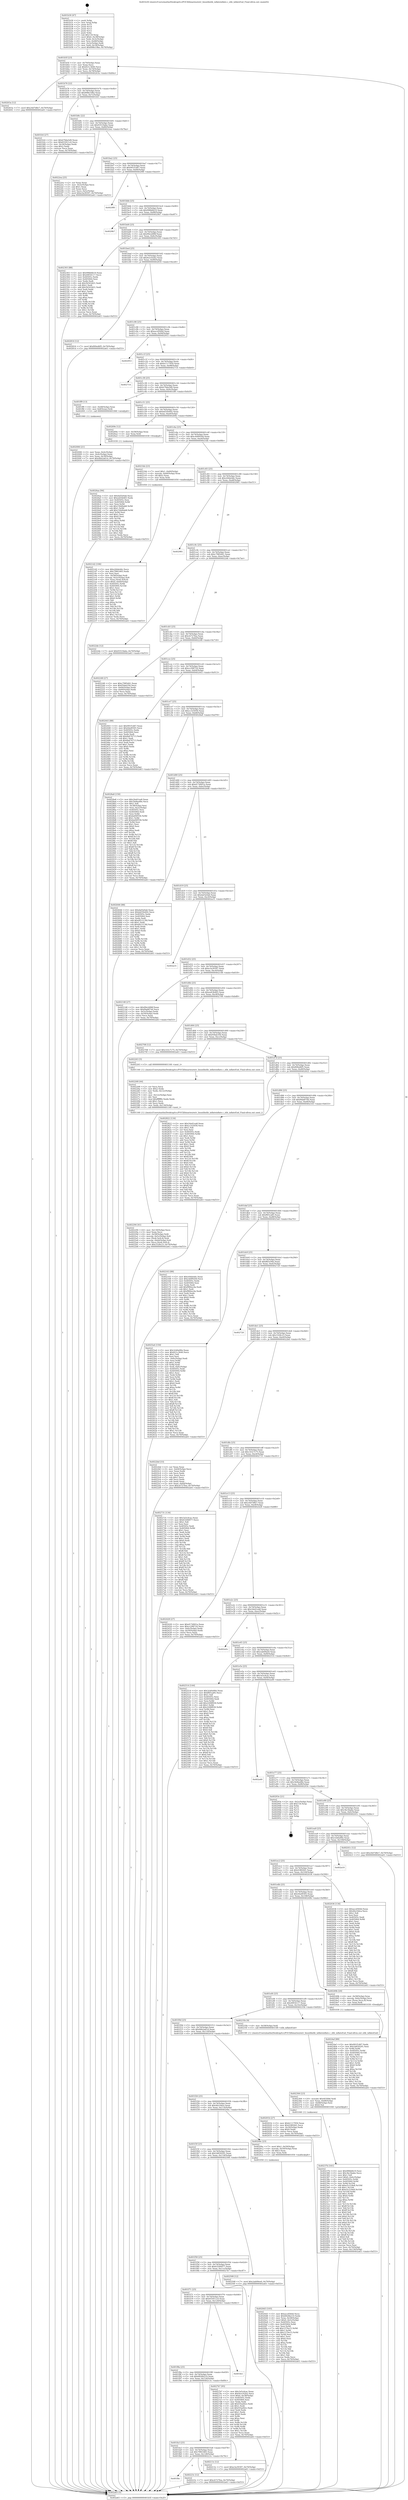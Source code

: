 digraph "0x401b30" {
  label = "0x401b30 (/mnt/c/Users/mathe/Desktop/tcc/POCII/binaries/extr_linuxlibzlib_inflateinflate.c_zlib_inflateEnd_Final-ollvm.out::main(0))"
  labelloc = "t"
  node[shape=record]

  Entry [label="",width=0.3,height=0.3,shape=circle,fillcolor=black,style=filled]
  "0x401b5f" [label="{
     0x401b5f [23]\l
     | [instrs]\l
     &nbsp;&nbsp;0x401b5f \<+3\>: mov -0x70(%rbp),%eax\l
     &nbsp;&nbsp;0x401b62 \<+2\>: mov %eax,%ecx\l
     &nbsp;&nbsp;0x401b64 \<+6\>: sub $0x821c3640,%ecx\l
     &nbsp;&nbsp;0x401b6a \<+3\>: mov %eax,-0x74(%rbp)\l
     &nbsp;&nbsp;0x401b6d \<+3\>: mov %ecx,-0x78(%rbp)\l
     &nbsp;&nbsp;0x401b70 \<+6\>: je 000000000040263a \<main+0xb0a\>\l
  }"]
  "0x40263a" [label="{
     0x40263a [12]\l
     | [instrs]\l
     &nbsp;&nbsp;0x40263a \<+7\>: movl $0x24d7d8e7,-0x70(%rbp)\l
     &nbsp;&nbsp;0x402641 \<+5\>: jmp 0000000000402a63 \<main+0xf33\>\l
  }"]
  "0x401b76" [label="{
     0x401b76 [22]\l
     | [instrs]\l
     &nbsp;&nbsp;0x401b76 \<+5\>: jmp 0000000000401b7b \<main+0x4b\>\l
     &nbsp;&nbsp;0x401b7b \<+3\>: mov -0x74(%rbp),%eax\l
     &nbsp;&nbsp;0x401b7e \<+5\>: sub $0x898e19be,%eax\l
     &nbsp;&nbsp;0x401b83 \<+3\>: mov %eax,-0x7c(%rbp)\l
     &nbsp;&nbsp;0x401b86 \<+6\>: je 0000000000401fc6 \<main+0x496\>\l
  }"]
  Exit [label="",width=0.3,height=0.3,shape=circle,fillcolor=black,style=filled,peripheries=2]
  "0x401fc6" [label="{
     0x401fc6 [27]\l
     | [instrs]\l
     &nbsp;&nbsp;0x401fc6 \<+5\>: mov $0xb79da5d9,%eax\l
     &nbsp;&nbsp;0x401fcb \<+5\>: mov $0x655911c0,%ecx\l
     &nbsp;&nbsp;0x401fd0 \<+3\>: mov -0x34(%rbp),%edx\l
     &nbsp;&nbsp;0x401fd3 \<+3\>: cmp $0x2,%edx\l
     &nbsp;&nbsp;0x401fd6 \<+3\>: cmovne %ecx,%eax\l
     &nbsp;&nbsp;0x401fd9 \<+3\>: mov %eax,-0x70(%rbp)\l
     &nbsp;&nbsp;0x401fdc \<+5\>: jmp 0000000000402a63 \<main+0xf33\>\l
  }"]
  "0x401b8c" [label="{
     0x401b8c [22]\l
     | [instrs]\l
     &nbsp;&nbsp;0x401b8c \<+5\>: jmp 0000000000401b91 \<main+0x61\>\l
     &nbsp;&nbsp;0x401b91 \<+3\>: mov -0x74(%rbp),%eax\l
     &nbsp;&nbsp;0x401b94 \<+5\>: sub $0x93519abe,%eax\l
     &nbsp;&nbsp;0x401b99 \<+3\>: mov %eax,-0x80(%rbp)\l
     &nbsp;&nbsp;0x401b9c \<+6\>: je 00000000004022ea \<main+0x7ba\>\l
  }"]
  "0x402a63" [label="{
     0x402a63 [5]\l
     | [instrs]\l
     &nbsp;&nbsp;0x402a63 \<+5\>: jmp 0000000000401b5f \<main+0x2f\>\l
  }"]
  "0x401b30" [label="{
     0x401b30 [47]\l
     | [instrs]\l
     &nbsp;&nbsp;0x401b30 \<+1\>: push %rbp\l
     &nbsp;&nbsp;0x401b31 \<+3\>: mov %rsp,%rbp\l
     &nbsp;&nbsp;0x401b34 \<+2\>: push %r15\l
     &nbsp;&nbsp;0x401b36 \<+2\>: push %r14\l
     &nbsp;&nbsp;0x401b38 \<+2\>: push %r13\l
     &nbsp;&nbsp;0x401b3a \<+2\>: push %r12\l
     &nbsp;&nbsp;0x401b3c \<+1\>: push %rbx\l
     &nbsp;&nbsp;0x401b3d \<+7\>: sub $0x118,%rsp\l
     &nbsp;&nbsp;0x401b44 \<+7\>: movl $0x0,-0x38(%rbp)\l
     &nbsp;&nbsp;0x401b4b \<+3\>: mov %edi,-0x3c(%rbp)\l
     &nbsp;&nbsp;0x401b4e \<+4\>: mov %rsi,-0x48(%rbp)\l
     &nbsp;&nbsp;0x401b52 \<+3\>: mov -0x3c(%rbp),%edi\l
     &nbsp;&nbsp;0x401b55 \<+3\>: mov %edi,-0x34(%rbp)\l
     &nbsp;&nbsp;0x401b58 \<+7\>: movl $0x898e19be,-0x70(%rbp)\l
  }"]
  "0x4026aa" [label="{
     0x4026aa [94]\l
     | [instrs]\l
     &nbsp;&nbsp;0x4026aa \<+5\>: mov $0xdaf3e0a6,%ecx\l
     &nbsp;&nbsp;0x4026af \<+5\>: mov $0xee63b465,%edx\l
     &nbsp;&nbsp;0x4026b4 \<+7\>: mov 0x40505c,%esi\l
     &nbsp;&nbsp;0x4026bb \<+8\>: mov 0x405064,%r8d\l
     &nbsp;&nbsp;0x4026c3 \<+3\>: mov %esi,%r9d\l
     &nbsp;&nbsp;0x4026c6 \<+7\>: sub $0x156d0ab8,%r9d\l
     &nbsp;&nbsp;0x4026cd \<+4\>: sub $0x1,%r9d\l
     &nbsp;&nbsp;0x4026d1 \<+7\>: add $0x156d0ab8,%r9d\l
     &nbsp;&nbsp;0x4026d8 \<+4\>: imul %r9d,%esi\l
     &nbsp;&nbsp;0x4026dc \<+3\>: and $0x1,%esi\l
     &nbsp;&nbsp;0x4026df \<+3\>: cmp $0x0,%esi\l
     &nbsp;&nbsp;0x4026e2 \<+4\>: sete %r10b\l
     &nbsp;&nbsp;0x4026e6 \<+4\>: cmp $0xa,%r8d\l
     &nbsp;&nbsp;0x4026ea \<+4\>: setl %r11b\l
     &nbsp;&nbsp;0x4026ee \<+3\>: mov %r10b,%bl\l
     &nbsp;&nbsp;0x4026f1 \<+3\>: and %r11b,%bl\l
     &nbsp;&nbsp;0x4026f4 \<+3\>: xor %r11b,%r10b\l
     &nbsp;&nbsp;0x4026f7 \<+3\>: or %r10b,%bl\l
     &nbsp;&nbsp;0x4026fa \<+3\>: test $0x1,%bl\l
     &nbsp;&nbsp;0x4026fd \<+3\>: cmovne %edx,%ecx\l
     &nbsp;&nbsp;0x402700 \<+3\>: mov %ecx,-0x70(%rbp)\l
     &nbsp;&nbsp;0x402703 \<+5\>: jmp 0000000000402a63 \<main+0xf33\>\l
  }"]
  "0x4022ea" [label="{
     0x4022ea [25]\l
     | [instrs]\l
     &nbsp;&nbsp;0x4022ea \<+2\>: xor %eax,%eax\l
     &nbsp;&nbsp;0x4022ec \<+3\>: mov -0x5c(%rbp),%ecx\l
     &nbsp;&nbsp;0x4022ef \<+3\>: sub $0x1,%eax\l
     &nbsp;&nbsp;0x4022f2 \<+2\>: sub %eax,%ecx\l
     &nbsp;&nbsp;0x4022f4 \<+3\>: mov %ecx,-0x5c(%rbp)\l
     &nbsp;&nbsp;0x4022f7 \<+7\>: movl $0xe3a39397,-0x70(%rbp)\l
     &nbsp;&nbsp;0x4022fe \<+5\>: jmp 0000000000402a63 \<main+0xf33\>\l
  }"]
  "0x401ba2" [label="{
     0x401ba2 [25]\l
     | [instrs]\l
     &nbsp;&nbsp;0x401ba2 \<+5\>: jmp 0000000000401ba7 \<main+0x77\>\l
     &nbsp;&nbsp;0x401ba7 \<+3\>: mov -0x74(%rbp),%eax\l
     &nbsp;&nbsp;0x401baa \<+5\>: sub $0x991f1d67,%eax\l
     &nbsp;&nbsp;0x401baf \<+6\>: mov %eax,-0x84(%rbp)\l
     &nbsp;&nbsp;0x401bb5 \<+6\>: je 00000000004029f0 \<main+0xec0\>\l
  }"]
  "0x4024af" [label="{
     0x4024af [89]\l
     | [instrs]\l
     &nbsp;&nbsp;0x4024af \<+5\>: mov $0x991f1d67,%edx\l
     &nbsp;&nbsp;0x4024b4 \<+5\>: mov $0x5d650291,%esi\l
     &nbsp;&nbsp;0x4024b9 \<+3\>: xor %r8d,%r8d\l
     &nbsp;&nbsp;0x4024bc \<+8\>: mov 0x40505c,%r9d\l
     &nbsp;&nbsp;0x4024c4 \<+8\>: mov 0x405064,%r10d\l
     &nbsp;&nbsp;0x4024cc \<+4\>: sub $0x1,%r8d\l
     &nbsp;&nbsp;0x4024d0 \<+3\>: mov %r9d,%r11d\l
     &nbsp;&nbsp;0x4024d3 \<+3\>: add %r8d,%r11d\l
     &nbsp;&nbsp;0x4024d6 \<+4\>: imul %r11d,%r9d\l
     &nbsp;&nbsp;0x4024da \<+4\>: and $0x1,%r9d\l
     &nbsp;&nbsp;0x4024de \<+4\>: cmp $0x0,%r9d\l
     &nbsp;&nbsp;0x4024e2 \<+3\>: sete %bl\l
     &nbsp;&nbsp;0x4024e5 \<+4\>: cmp $0xa,%r10d\l
     &nbsp;&nbsp;0x4024e9 \<+4\>: setl %r14b\l
     &nbsp;&nbsp;0x4024ed \<+3\>: mov %bl,%r15b\l
     &nbsp;&nbsp;0x4024f0 \<+3\>: and %r14b,%r15b\l
     &nbsp;&nbsp;0x4024f3 \<+3\>: xor %r14b,%bl\l
     &nbsp;&nbsp;0x4024f6 \<+3\>: or %bl,%r15b\l
     &nbsp;&nbsp;0x4024f9 \<+4\>: test $0x1,%r15b\l
     &nbsp;&nbsp;0x4024fd \<+3\>: cmovne %esi,%edx\l
     &nbsp;&nbsp;0x402500 \<+3\>: mov %edx,-0x70(%rbp)\l
     &nbsp;&nbsp;0x402503 \<+5\>: jmp 0000000000402a63 \<main+0xf33\>\l
  }"]
  "0x4029f0" [label="{
     0x4029f0\l
  }", style=dashed]
  "0x401bbb" [label="{
     0x401bbb [25]\l
     | [instrs]\l
     &nbsp;&nbsp;0x401bbb \<+5\>: jmp 0000000000401bc0 \<main+0x90\>\l
     &nbsp;&nbsp;0x401bc0 \<+3\>: mov -0x74(%rbp),%eax\l
     &nbsp;&nbsp;0x401bc3 \<+5\>: sub $0x996b6b19,%eax\l
     &nbsp;&nbsp;0x401bc8 \<+6\>: mov %eax,-0x88(%rbp)\l
     &nbsp;&nbsp;0x401bce \<+6\>: je 00000000004029b7 \<main+0xe87\>\l
  }"]
  "0x40237b" [label="{
     0x40237b [161]\l
     | [instrs]\l
     &nbsp;&nbsp;0x40237b \<+5\>: mov $0x996b6b19,%esi\l
     &nbsp;&nbsp;0x402380 \<+5\>: mov $0x3bc5babe,%ecx\l
     &nbsp;&nbsp;0x402385 \<+2\>: mov $0x1,%dl\l
     &nbsp;&nbsp;0x402387 \<+7\>: movl $0x0,-0x6c(%rbp)\l
     &nbsp;&nbsp;0x40238e \<+8\>: mov 0x40505c,%r8d\l
     &nbsp;&nbsp;0x402396 \<+8\>: mov 0x405064,%r9d\l
     &nbsp;&nbsp;0x40239e \<+3\>: mov %r8d,%r10d\l
     &nbsp;&nbsp;0x4023a1 \<+7\>: add $0xe5c218e8,%r10d\l
     &nbsp;&nbsp;0x4023a8 \<+4\>: sub $0x1,%r10d\l
     &nbsp;&nbsp;0x4023ac \<+7\>: sub $0xe5c218e8,%r10d\l
     &nbsp;&nbsp;0x4023b3 \<+4\>: imul %r10d,%r8d\l
     &nbsp;&nbsp;0x4023b7 \<+4\>: and $0x1,%r8d\l
     &nbsp;&nbsp;0x4023bb \<+4\>: cmp $0x0,%r8d\l
     &nbsp;&nbsp;0x4023bf \<+4\>: sete %r11b\l
     &nbsp;&nbsp;0x4023c3 \<+4\>: cmp $0xa,%r9d\l
     &nbsp;&nbsp;0x4023c7 \<+3\>: setl %bl\l
     &nbsp;&nbsp;0x4023ca \<+3\>: mov %r11b,%r14b\l
     &nbsp;&nbsp;0x4023cd \<+4\>: xor $0xff,%r14b\l
     &nbsp;&nbsp;0x4023d1 \<+3\>: mov %bl,%r15b\l
     &nbsp;&nbsp;0x4023d4 \<+4\>: xor $0xff,%r15b\l
     &nbsp;&nbsp;0x4023d8 \<+3\>: xor $0x0,%dl\l
     &nbsp;&nbsp;0x4023db \<+3\>: mov %r14b,%r12b\l
     &nbsp;&nbsp;0x4023de \<+4\>: and $0x0,%r12b\l
     &nbsp;&nbsp;0x4023e2 \<+3\>: and %dl,%r11b\l
     &nbsp;&nbsp;0x4023e5 \<+3\>: mov %r15b,%r13b\l
     &nbsp;&nbsp;0x4023e8 \<+4\>: and $0x0,%r13b\l
     &nbsp;&nbsp;0x4023ec \<+2\>: and %dl,%bl\l
     &nbsp;&nbsp;0x4023ee \<+3\>: or %r11b,%r12b\l
     &nbsp;&nbsp;0x4023f1 \<+3\>: or %bl,%r13b\l
     &nbsp;&nbsp;0x4023f4 \<+3\>: xor %r13b,%r12b\l
     &nbsp;&nbsp;0x4023f7 \<+3\>: or %r15b,%r14b\l
     &nbsp;&nbsp;0x4023fa \<+4\>: xor $0xff,%r14b\l
     &nbsp;&nbsp;0x4023fe \<+3\>: or $0x0,%dl\l
     &nbsp;&nbsp;0x402401 \<+3\>: and %dl,%r14b\l
     &nbsp;&nbsp;0x402404 \<+3\>: or %r14b,%r12b\l
     &nbsp;&nbsp;0x402407 \<+4\>: test $0x1,%r12b\l
     &nbsp;&nbsp;0x40240b \<+3\>: cmovne %ecx,%esi\l
     &nbsp;&nbsp;0x40240e \<+3\>: mov %esi,-0x70(%rbp)\l
     &nbsp;&nbsp;0x402411 \<+6\>: mov %eax,-0x134(%rbp)\l
     &nbsp;&nbsp;0x402417 \<+5\>: jmp 0000000000402a63 \<main+0xf33\>\l
  }"]
  "0x4029b7" [label="{
     0x4029b7\l
  }", style=dashed]
  "0x401bd4" [label="{
     0x401bd4 [25]\l
     | [instrs]\l
     &nbsp;&nbsp;0x401bd4 \<+5\>: jmp 0000000000401bd9 \<main+0xa9\>\l
     &nbsp;&nbsp;0x401bd9 \<+3\>: mov -0x74(%rbp),%eax\l
     &nbsp;&nbsp;0x401bdc \<+5\>: sub $0x99e2d96f,%eax\l
     &nbsp;&nbsp;0x401be1 \<+6\>: mov %eax,-0x8c(%rbp)\l
     &nbsp;&nbsp;0x401be7 \<+6\>: je 0000000000402303 \<main+0x7d3\>\l
  }"]
  "0x402364" [label="{
     0x402364 [23]\l
     | [instrs]\l
     &nbsp;&nbsp;0x402364 \<+10\>: movabs $0x4030b6,%rdi\l
     &nbsp;&nbsp;0x40236e \<+3\>: mov %eax,-0x68(%rbp)\l
     &nbsp;&nbsp;0x402371 \<+3\>: mov -0x68(%rbp),%esi\l
     &nbsp;&nbsp;0x402374 \<+2\>: mov $0x0,%al\l
     &nbsp;&nbsp;0x402376 \<+5\>: call 0000000000401040 \<printf@plt\>\l
     | [calls]\l
     &nbsp;&nbsp;0x401040 \{1\} (unknown)\l
  }"]
  "0x402303" [label="{
     0x402303 [88]\l
     | [instrs]\l
     &nbsp;&nbsp;0x402303 \<+5\>: mov $0x996b6b19,%eax\l
     &nbsp;&nbsp;0x402308 \<+5\>: mov $0x49f34117,%ecx\l
     &nbsp;&nbsp;0x40230d \<+7\>: mov 0x40505c,%edx\l
     &nbsp;&nbsp;0x402314 \<+7\>: mov 0x405064,%esi\l
     &nbsp;&nbsp;0x40231b \<+2\>: mov %edx,%edi\l
     &nbsp;&nbsp;0x40231d \<+6\>: sub $0x5b543d21,%edi\l
     &nbsp;&nbsp;0x402323 \<+3\>: sub $0x1,%edi\l
     &nbsp;&nbsp;0x402326 \<+6\>: add $0x5b543d21,%edi\l
     &nbsp;&nbsp;0x40232c \<+3\>: imul %edi,%edx\l
     &nbsp;&nbsp;0x40232f \<+3\>: and $0x1,%edx\l
     &nbsp;&nbsp;0x402332 \<+3\>: cmp $0x0,%edx\l
     &nbsp;&nbsp;0x402335 \<+4\>: sete %r8b\l
     &nbsp;&nbsp;0x402339 \<+3\>: cmp $0xa,%esi\l
     &nbsp;&nbsp;0x40233c \<+4\>: setl %r9b\l
     &nbsp;&nbsp;0x402340 \<+3\>: mov %r8b,%r10b\l
     &nbsp;&nbsp;0x402343 \<+3\>: and %r9b,%r10b\l
     &nbsp;&nbsp;0x402346 \<+3\>: xor %r9b,%r8b\l
     &nbsp;&nbsp;0x402349 \<+3\>: or %r8b,%r10b\l
     &nbsp;&nbsp;0x40234c \<+4\>: test $0x1,%r10b\l
     &nbsp;&nbsp;0x402350 \<+3\>: cmovne %ecx,%eax\l
     &nbsp;&nbsp;0x402353 \<+3\>: mov %eax,-0x70(%rbp)\l
     &nbsp;&nbsp;0x402356 \<+5\>: jmp 0000000000402a63 \<main+0xf33\>\l
  }"]
  "0x401bed" [label="{
     0x401bed [25]\l
     | [instrs]\l
     &nbsp;&nbsp;0x401bed \<+5\>: jmp 0000000000401bf2 \<main+0xc2\>\l
     &nbsp;&nbsp;0x401bf2 \<+3\>: mov -0x74(%rbp),%eax\l
     &nbsp;&nbsp;0x401bf5 \<+5\>: sub $0x9ce162b2,%eax\l
     &nbsp;&nbsp;0x401bfa \<+6\>: mov %eax,-0x90(%rbp)\l
     &nbsp;&nbsp;0x401c00 \<+6\>: je 0000000000402816 \<main+0xce6\>\l
  }"]
  "0x402294" [label="{
     0x402294 [41]\l
     | [instrs]\l
     &nbsp;&nbsp;0x402294 \<+6\>: mov -0x130(%rbp),%ecx\l
     &nbsp;&nbsp;0x40229a \<+3\>: imul %eax,%ecx\l
     &nbsp;&nbsp;0x40229d \<+4\>: mov -0x58(%rbp),%rdi\l
     &nbsp;&nbsp;0x4022a1 \<+4\>: movslq -0x5c(%rbp),%r8\l
     &nbsp;&nbsp;0x4022a5 \<+4\>: mov (%rdi,%r8,8),%rdi\l
     &nbsp;&nbsp;0x4022a9 \<+4\>: movslq -0x64(%rbp),%r8\l
     &nbsp;&nbsp;0x4022ad \<+4\>: mov %ecx,(%rdi,%r8,4)\l
     &nbsp;&nbsp;0x4022b1 \<+7\>: movl $0x3328c23,-0x70(%rbp)\l
     &nbsp;&nbsp;0x4022b8 \<+5\>: jmp 0000000000402a63 \<main+0xf33\>\l
  }"]
  "0x402816" [label="{
     0x402816 [12]\l
     | [instrs]\l
     &nbsp;&nbsp;0x402816 \<+7\>: movl $0xf69ed6f5,-0x70(%rbp)\l
     &nbsp;&nbsp;0x40281d \<+5\>: jmp 0000000000402a63 \<main+0xf33\>\l
  }"]
  "0x401c06" [label="{
     0x401c06 [25]\l
     | [instrs]\l
     &nbsp;&nbsp;0x401c06 \<+5\>: jmp 0000000000401c0b \<main+0xdb\>\l
     &nbsp;&nbsp;0x401c0b \<+3\>: mov -0x74(%rbp),%eax\l
     &nbsp;&nbsp;0x401c0e \<+5\>: sub $0xaccd564d,%eax\l
     &nbsp;&nbsp;0x401c13 \<+6\>: mov %eax,-0x94(%rbp)\l
     &nbsp;&nbsp;0x401c19 \<+6\>: je 0000000000402953 \<main+0xe23\>\l
  }"]
  "0x402268" [label="{
     0x402268 [44]\l
     | [instrs]\l
     &nbsp;&nbsp;0x402268 \<+2\>: xor %ecx,%ecx\l
     &nbsp;&nbsp;0x40226a \<+5\>: mov $0x2,%edx\l
     &nbsp;&nbsp;0x40226f \<+6\>: mov %edx,-0x12c(%rbp)\l
     &nbsp;&nbsp;0x402275 \<+1\>: cltd\l
     &nbsp;&nbsp;0x402276 \<+6\>: mov -0x12c(%rbp),%esi\l
     &nbsp;&nbsp;0x40227c \<+2\>: idiv %esi\l
     &nbsp;&nbsp;0x40227e \<+6\>: imul $0xfffffffe,%edx,%edx\l
     &nbsp;&nbsp;0x402284 \<+3\>: sub $0x1,%ecx\l
     &nbsp;&nbsp;0x402287 \<+2\>: sub %ecx,%edx\l
     &nbsp;&nbsp;0x402289 \<+6\>: mov %edx,-0x130(%rbp)\l
     &nbsp;&nbsp;0x40228f \<+5\>: call 0000000000401160 \<next_i\>\l
     | [calls]\l
     &nbsp;&nbsp;0x401160 \{1\} (/mnt/c/Users/mathe/Desktop/tcc/POCII/binaries/extr_linuxlibzlib_inflateinflate.c_zlib_inflateEnd_Final-ollvm.out::next_i)\l
  }"]
  "0x402953" [label="{
     0x402953\l
  }", style=dashed]
  "0x401c1f" [label="{
     0x401c1f [25]\l
     | [instrs]\l
     &nbsp;&nbsp;0x401c1f \<+5\>: jmp 0000000000401c24 \<main+0xf4\>\l
     &nbsp;&nbsp;0x401c24 \<+3\>: mov -0x74(%rbp),%eax\l
     &nbsp;&nbsp;0x401c27 \<+5\>: sub $0xb1117950,%eax\l
     &nbsp;&nbsp;0x401c2c \<+6\>: mov %eax,-0x98(%rbp)\l
     &nbsp;&nbsp;0x401c32 \<+6\>: je 0000000000402714 \<main+0xbe4\>\l
  }"]
  "0x401fbc" [label="{
     0x401fbc\l
  }", style=dashed]
  "0x402714" [label="{
     0x402714\l
  }", style=dashed]
  "0x401c38" [label="{
     0x401c38 [25]\l
     | [instrs]\l
     &nbsp;&nbsp;0x401c38 \<+5\>: jmp 0000000000401c3d \<main+0x10d\>\l
     &nbsp;&nbsp;0x401c3d \<+3\>: mov -0x74(%rbp),%eax\l
     &nbsp;&nbsp;0x401c40 \<+5\>: sub $0xb79da5d9,%eax\l
     &nbsp;&nbsp;0x401c45 \<+6\>: mov %eax,-0x9c(%rbp)\l
     &nbsp;&nbsp;0x401c4b \<+6\>: je 0000000000401ff9 \<main+0x4c9\>\l
  }"]
  "0x40223c" [label="{
     0x40223c [12]\l
     | [instrs]\l
     &nbsp;&nbsp;0x40223c \<+7\>: movl $0xcb727fea,-0x70(%rbp)\l
     &nbsp;&nbsp;0x402243 \<+5\>: jmp 0000000000402a63 \<main+0xf33\>\l
  }"]
  "0x401ff9" [label="{
     0x401ff9 [13]\l
     | [instrs]\l
     &nbsp;&nbsp;0x401ff9 \<+4\>: mov -0x48(%rbp),%rax\l
     &nbsp;&nbsp;0x401ffd \<+4\>: mov 0x8(%rax),%rdi\l
     &nbsp;&nbsp;0x402001 \<+5\>: call 0000000000401060 \<atoi@plt\>\l
     | [calls]\l
     &nbsp;&nbsp;0x401060 \{1\} (unknown)\l
  }"]
  "0x401c51" [label="{
     0x401c51 [25]\l
     | [instrs]\l
     &nbsp;&nbsp;0x401c51 \<+5\>: jmp 0000000000401c56 \<main+0x126\>\l
     &nbsp;&nbsp;0x401c56 \<+3\>: mov -0x74(%rbp),%eax\l
     &nbsp;&nbsp;0x401c59 \<+5\>: sub $0xbd35b492,%eax\l
     &nbsp;&nbsp;0x401c5e \<+6\>: mov %eax,-0xa0(%rbp)\l
     &nbsp;&nbsp;0x401c64 \<+6\>: je 000000000040269e \<main+0xb6e\>\l
  }"]
  "0x402006" [label="{
     0x402006 [21]\l
     | [instrs]\l
     &nbsp;&nbsp;0x402006 \<+3\>: mov %eax,-0x4c(%rbp)\l
     &nbsp;&nbsp;0x402009 \<+3\>: mov -0x4c(%rbp),%eax\l
     &nbsp;&nbsp;0x40200c \<+3\>: mov %eax,-0x30(%rbp)\l
     &nbsp;&nbsp;0x40200f \<+7\>: movl $0x4bb2a61d,-0x70(%rbp)\l
     &nbsp;&nbsp;0x402016 \<+5\>: jmp 0000000000402a63 \<main+0xf33\>\l
  }"]
  "0x4021d2" [label="{
     0x4021d2 [106]\l
     | [instrs]\l
     &nbsp;&nbsp;0x4021d2 \<+5\>: mov $0xc64de4dc,%ecx\l
     &nbsp;&nbsp;0x4021d7 \<+5\>: mov $0x7f961665,%edx\l
     &nbsp;&nbsp;0x4021dc \<+2\>: xor %esi,%esi\l
     &nbsp;&nbsp;0x4021de \<+4\>: mov -0x58(%rbp),%rdi\l
     &nbsp;&nbsp;0x4021e2 \<+4\>: movslq -0x5c(%rbp),%r8\l
     &nbsp;&nbsp;0x4021e6 \<+4\>: mov %rax,(%rdi,%r8,8)\l
     &nbsp;&nbsp;0x4021ea \<+7\>: movl $0x0,-0x64(%rbp)\l
     &nbsp;&nbsp;0x4021f1 \<+8\>: mov 0x40505c,%r9d\l
     &nbsp;&nbsp;0x4021f9 \<+8\>: mov 0x405064,%r10d\l
     &nbsp;&nbsp;0x402201 \<+3\>: sub $0x1,%esi\l
     &nbsp;&nbsp;0x402204 \<+3\>: mov %r9d,%r11d\l
     &nbsp;&nbsp;0x402207 \<+3\>: add %esi,%r11d\l
     &nbsp;&nbsp;0x40220a \<+4\>: imul %r11d,%r9d\l
     &nbsp;&nbsp;0x40220e \<+4\>: and $0x1,%r9d\l
     &nbsp;&nbsp;0x402212 \<+4\>: cmp $0x0,%r9d\l
     &nbsp;&nbsp;0x402216 \<+3\>: sete %bl\l
     &nbsp;&nbsp;0x402219 \<+4\>: cmp $0xa,%r10d\l
     &nbsp;&nbsp;0x40221d \<+4\>: setl %r14b\l
     &nbsp;&nbsp;0x402221 \<+3\>: mov %bl,%r15b\l
     &nbsp;&nbsp;0x402224 \<+3\>: and %r14b,%r15b\l
     &nbsp;&nbsp;0x402227 \<+3\>: xor %r14b,%bl\l
     &nbsp;&nbsp;0x40222a \<+3\>: or %bl,%r15b\l
     &nbsp;&nbsp;0x40222d \<+4\>: test $0x1,%r15b\l
     &nbsp;&nbsp;0x402231 \<+3\>: cmovne %edx,%ecx\l
     &nbsp;&nbsp;0x402234 \<+3\>: mov %ecx,-0x70(%rbp)\l
     &nbsp;&nbsp;0x402237 \<+5\>: jmp 0000000000402a63 \<main+0xf33\>\l
  }"]
  "0x40269e" [label="{
     0x40269e [12]\l
     | [instrs]\l
     &nbsp;&nbsp;0x40269e \<+4\>: mov -0x58(%rbp),%rax\l
     &nbsp;&nbsp;0x4026a2 \<+3\>: mov %rax,%rdi\l
     &nbsp;&nbsp;0x4026a5 \<+5\>: call 0000000000401030 \<free@plt\>\l
     | [calls]\l
     &nbsp;&nbsp;0x401030 \{1\} (unknown)\l
  }"]
  "0x401c6a" [label="{
     0x401c6a [25]\l
     | [instrs]\l
     &nbsp;&nbsp;0x401c6a \<+5\>: jmp 0000000000401c6f \<main+0x13f\>\l
     &nbsp;&nbsp;0x401c6f \<+3\>: mov -0x74(%rbp),%eax\l
     &nbsp;&nbsp;0x401c72 \<+5\>: sub $0xc4d9920d,%eax\l
     &nbsp;&nbsp;0x401c77 \<+6\>: mov %eax,-0xa4(%rbp)\l
     &nbsp;&nbsp;0x401c7d \<+6\>: je 00000000004021bb \<main+0x68b\>\l
  }"]
  "0x401fa3" [label="{
     0x401fa3 [25]\l
     | [instrs]\l
     &nbsp;&nbsp;0x401fa3 \<+5\>: jmp 0000000000401fa8 \<main+0x478\>\l
     &nbsp;&nbsp;0x401fa8 \<+3\>: mov -0x74(%rbp),%eax\l
     &nbsp;&nbsp;0x401fab \<+5\>: sub $0x7f961665,%eax\l
     &nbsp;&nbsp;0x401fb0 \<+6\>: mov %eax,-0x128(%rbp)\l
     &nbsp;&nbsp;0x401fb6 \<+6\>: je 000000000040223c \<main+0x70c\>\l
  }"]
  "0x4021bb" [label="{
     0x4021bb [23]\l
     | [instrs]\l
     &nbsp;&nbsp;0x4021bb \<+7\>: movl $0x1,-0x60(%rbp)\l
     &nbsp;&nbsp;0x4021c2 \<+4\>: movslq -0x60(%rbp),%rax\l
     &nbsp;&nbsp;0x4021c6 \<+4\>: shl $0x2,%rax\l
     &nbsp;&nbsp;0x4021ca \<+3\>: mov %rax,%rdi\l
     &nbsp;&nbsp;0x4021cd \<+5\>: call 0000000000401050 \<malloc@plt\>\l
     | [calls]\l
     &nbsp;&nbsp;0x401050 \{1\} (unknown)\l
  }"]
  "0x401c83" [label="{
     0x401c83 [25]\l
     | [instrs]\l
     &nbsp;&nbsp;0x401c83 \<+5\>: jmp 0000000000401c88 \<main+0x158\>\l
     &nbsp;&nbsp;0x401c88 \<+3\>: mov -0x74(%rbp),%eax\l
     &nbsp;&nbsp;0x401c8b \<+5\>: sub $0xc64de4dc,%eax\l
     &nbsp;&nbsp;0x401c90 \<+6\>: mov %eax,-0xa8(%rbp)\l
     &nbsp;&nbsp;0x401c96 \<+6\>: je 0000000000402981 \<main+0xe51\>\l
  }"]
  "0x40213c" [label="{
     0x40213c [12]\l
     | [instrs]\l
     &nbsp;&nbsp;0x40213c \<+7\>: movl $0xe3a39397,-0x70(%rbp)\l
     &nbsp;&nbsp;0x402143 \<+5\>: jmp 0000000000402a63 \<main+0xf33\>\l
  }"]
  "0x402981" [label="{
     0x402981\l
  }", style=dashed]
  "0x401c9c" [label="{
     0x401c9c [25]\l
     | [instrs]\l
     &nbsp;&nbsp;0x401c9c \<+5\>: jmp 0000000000401ca1 \<main+0x171\>\l
     &nbsp;&nbsp;0x401ca1 \<+3\>: mov -0x74(%rbp),%eax\l
     &nbsp;&nbsp;0x401ca4 \<+5\>: sub $0xc7985d41,%eax\l
     &nbsp;&nbsp;0x401ca9 \<+6\>: mov %eax,-0xac(%rbp)\l
     &nbsp;&nbsp;0x401caf \<+6\>: je 00000000004022de \<main+0x7ae\>\l
  }"]
  "0x401f8a" [label="{
     0x401f8a [25]\l
     | [instrs]\l
     &nbsp;&nbsp;0x401f8a \<+5\>: jmp 0000000000401f8f \<main+0x45f\>\l
     &nbsp;&nbsp;0x401f8f \<+3\>: mov -0x74(%rbp),%eax\l
     &nbsp;&nbsp;0x401f92 \<+5\>: sub $0x6826b210,%eax\l
     &nbsp;&nbsp;0x401f97 \<+6\>: mov %eax,-0x124(%rbp)\l
     &nbsp;&nbsp;0x401f9d \<+6\>: je 000000000040213c \<main+0x60c\>\l
  }"]
  "0x4022de" [label="{
     0x4022de [12]\l
     | [instrs]\l
     &nbsp;&nbsp;0x4022de \<+7\>: movl $0x93519abe,-0x70(%rbp)\l
     &nbsp;&nbsp;0x4022e5 \<+5\>: jmp 0000000000402a63 \<main+0xf33\>\l
  }"]
  "0x401cb5" [label="{
     0x401cb5 [25]\l
     | [instrs]\l
     &nbsp;&nbsp;0x401cb5 \<+5\>: jmp 0000000000401cba \<main+0x18a\>\l
     &nbsp;&nbsp;0x401cba \<+3\>: mov -0x74(%rbp),%eax\l
     &nbsp;&nbsp;0x401cbd \<+5\>: sub $0xcb727fea,%eax\l
     &nbsp;&nbsp;0x401cc2 \<+6\>: mov %eax,-0xb0(%rbp)\l
     &nbsp;&nbsp;0x401cc8 \<+6\>: je 0000000000402248 \<main+0x718\>\l
  }"]
  "0x401fe1" [label="{
     0x401fe1\l
  }", style=dashed]
  "0x402248" [label="{
     0x402248 [27]\l
     | [instrs]\l
     &nbsp;&nbsp;0x402248 \<+5\>: mov $0xc7985d41,%eax\l
     &nbsp;&nbsp;0x40224d \<+5\>: mov $0xf59ab356,%ecx\l
     &nbsp;&nbsp;0x402252 \<+3\>: mov -0x64(%rbp),%edx\l
     &nbsp;&nbsp;0x402255 \<+3\>: cmp -0x60(%rbp),%edx\l
     &nbsp;&nbsp;0x402258 \<+3\>: cmovl %ecx,%eax\l
     &nbsp;&nbsp;0x40225b \<+3\>: mov %eax,-0x70(%rbp)\l
     &nbsp;&nbsp;0x40225e \<+5\>: jmp 0000000000402a63 \<main+0xf33\>\l
  }"]
  "0x401cce" [label="{
     0x401cce [25]\l
     | [instrs]\l
     &nbsp;&nbsp;0x401cce \<+5\>: jmp 0000000000401cd3 \<main+0x1a3\>\l
     &nbsp;&nbsp;0x401cd3 \<+3\>: mov -0x74(%rbp),%eax\l
     &nbsp;&nbsp;0x401cd6 \<+5\>: sub $0xcc298724,%eax\l
     &nbsp;&nbsp;0x401cdb \<+6\>: mov %eax,-0xb4(%rbp)\l
     &nbsp;&nbsp;0x401ce1 \<+6\>: je 0000000000402443 \<main+0x913\>\l
  }"]
  "0x401f71" [label="{
     0x401f71 [25]\l
     | [instrs]\l
     &nbsp;&nbsp;0x401f71 \<+5\>: jmp 0000000000401f76 \<main+0x446\>\l
     &nbsp;&nbsp;0x401f76 \<+3\>: mov -0x74(%rbp),%eax\l
     &nbsp;&nbsp;0x401f79 \<+5\>: sub $0x655911c0,%eax\l
     &nbsp;&nbsp;0x401f7e \<+6\>: mov %eax,-0x120(%rbp)\l
     &nbsp;&nbsp;0x401f84 \<+6\>: je 0000000000401fe1 \<main+0x4b1\>\l
  }"]
  "0x402443" [label="{
     0x402443 [88]\l
     | [instrs]\l
     &nbsp;&nbsp;0x402443 \<+5\>: mov $0x991f1d67,%eax\l
     &nbsp;&nbsp;0x402448 \<+5\>: mov $0x44a9f305,%ecx\l
     &nbsp;&nbsp;0x40244d \<+7\>: mov 0x40505c,%edx\l
     &nbsp;&nbsp;0x402454 \<+7\>: mov 0x405064,%esi\l
     &nbsp;&nbsp;0x40245b \<+2\>: mov %edx,%edi\l
     &nbsp;&nbsp;0x40245d \<+6\>: add $0x8a676713,%edi\l
     &nbsp;&nbsp;0x402463 \<+3\>: sub $0x1,%edi\l
     &nbsp;&nbsp;0x402466 \<+6\>: sub $0x8a676713,%edi\l
     &nbsp;&nbsp;0x40246c \<+3\>: imul %edi,%edx\l
     &nbsp;&nbsp;0x40246f \<+3\>: and $0x1,%edx\l
     &nbsp;&nbsp;0x402472 \<+3\>: cmp $0x0,%edx\l
     &nbsp;&nbsp;0x402475 \<+4\>: sete %r8b\l
     &nbsp;&nbsp;0x402479 \<+3\>: cmp $0xa,%esi\l
     &nbsp;&nbsp;0x40247c \<+4\>: setl %r9b\l
     &nbsp;&nbsp;0x402480 \<+3\>: mov %r8b,%r10b\l
     &nbsp;&nbsp;0x402483 \<+3\>: and %r9b,%r10b\l
     &nbsp;&nbsp;0x402486 \<+3\>: xor %r9b,%r8b\l
     &nbsp;&nbsp;0x402489 \<+3\>: or %r8b,%r10b\l
     &nbsp;&nbsp;0x40248c \<+4\>: test $0x1,%r10b\l
     &nbsp;&nbsp;0x402490 \<+3\>: cmovne %ecx,%eax\l
     &nbsp;&nbsp;0x402493 \<+3\>: mov %eax,-0x70(%rbp)\l
     &nbsp;&nbsp;0x402496 \<+5\>: jmp 0000000000402a63 \<main+0xf33\>\l
  }"]
  "0x401ce7" [label="{
     0x401ce7 [25]\l
     | [instrs]\l
     &nbsp;&nbsp;0x401ce7 \<+5\>: jmp 0000000000401cec \<main+0x1bc\>\l
     &nbsp;&nbsp;0x401cec \<+3\>: mov -0x74(%rbp),%eax\l
     &nbsp;&nbsp;0x401cef \<+5\>: sub $0xcc325056,%eax\l
     &nbsp;&nbsp;0x401cf4 \<+6\>: mov %eax,-0xb8(%rbp)\l
     &nbsp;&nbsp;0x401cfa \<+6\>: je 00000000004028a8 \<main+0xd78\>\l
  }"]
  "0x4027b7" [label="{
     0x4027b7 [95]\l
     | [instrs]\l
     &nbsp;&nbsp;0x4027b7 \<+5\>: mov $0x3a5cdcac,%eax\l
     &nbsp;&nbsp;0x4027bc \<+5\>: mov $0x9ce162b2,%ecx\l
     &nbsp;&nbsp;0x4027c1 \<+7\>: movl $0x0,-0x38(%rbp)\l
     &nbsp;&nbsp;0x4027c8 \<+7\>: mov 0x40505c,%edx\l
     &nbsp;&nbsp;0x4027cf \<+7\>: mov 0x405064,%esi\l
     &nbsp;&nbsp;0x4027d6 \<+2\>: mov %edx,%edi\l
     &nbsp;&nbsp;0x4027d8 \<+6\>: add $0xf35ad42c,%edi\l
     &nbsp;&nbsp;0x4027de \<+3\>: sub $0x1,%edi\l
     &nbsp;&nbsp;0x4027e1 \<+6\>: sub $0xf35ad42c,%edi\l
     &nbsp;&nbsp;0x4027e7 \<+3\>: imul %edi,%edx\l
     &nbsp;&nbsp;0x4027ea \<+3\>: and $0x1,%edx\l
     &nbsp;&nbsp;0x4027ed \<+3\>: cmp $0x0,%edx\l
     &nbsp;&nbsp;0x4027f0 \<+4\>: sete %r8b\l
     &nbsp;&nbsp;0x4027f4 \<+3\>: cmp $0xa,%esi\l
     &nbsp;&nbsp;0x4027f7 \<+4\>: setl %r9b\l
     &nbsp;&nbsp;0x4027fb \<+3\>: mov %r8b,%r10b\l
     &nbsp;&nbsp;0x4027fe \<+3\>: and %r9b,%r10b\l
     &nbsp;&nbsp;0x402801 \<+3\>: xor %r9b,%r8b\l
     &nbsp;&nbsp;0x402804 \<+3\>: or %r8b,%r10b\l
     &nbsp;&nbsp;0x402807 \<+4\>: test $0x1,%r10b\l
     &nbsp;&nbsp;0x40280b \<+3\>: cmovne %ecx,%eax\l
     &nbsp;&nbsp;0x40280e \<+3\>: mov %eax,-0x70(%rbp)\l
     &nbsp;&nbsp;0x402811 \<+5\>: jmp 0000000000402a63 \<main+0xf33\>\l
  }"]
  "0x4028a8" [label="{
     0x4028a8 [150]\l
     | [instrs]\l
     &nbsp;&nbsp;0x4028a8 \<+5\>: mov $0x24e61ea8,%eax\l
     &nbsp;&nbsp;0x4028ad \<+5\>: mov $0x3b4ba48e,%ecx\l
     &nbsp;&nbsp;0x4028b2 \<+2\>: mov $0x1,%dl\l
     &nbsp;&nbsp;0x4028b4 \<+3\>: mov -0x38(%rbp),%esi\l
     &nbsp;&nbsp;0x4028b7 \<+3\>: mov %esi,-0x2c(%rbp)\l
     &nbsp;&nbsp;0x4028ba \<+7\>: mov 0x40505c,%esi\l
     &nbsp;&nbsp;0x4028c1 \<+7\>: mov 0x405064,%edi\l
     &nbsp;&nbsp;0x4028c8 \<+3\>: mov %esi,%r8d\l
     &nbsp;&nbsp;0x4028cb \<+7\>: sub $0xba94f556,%r8d\l
     &nbsp;&nbsp;0x4028d2 \<+4\>: sub $0x1,%r8d\l
     &nbsp;&nbsp;0x4028d6 \<+7\>: add $0xba94f556,%r8d\l
     &nbsp;&nbsp;0x4028dd \<+4\>: imul %r8d,%esi\l
     &nbsp;&nbsp;0x4028e1 \<+3\>: and $0x1,%esi\l
     &nbsp;&nbsp;0x4028e4 \<+3\>: cmp $0x0,%esi\l
     &nbsp;&nbsp;0x4028e7 \<+4\>: sete %r9b\l
     &nbsp;&nbsp;0x4028eb \<+3\>: cmp $0xa,%edi\l
     &nbsp;&nbsp;0x4028ee \<+4\>: setl %r10b\l
     &nbsp;&nbsp;0x4028f2 \<+3\>: mov %r9b,%r11b\l
     &nbsp;&nbsp;0x4028f5 \<+4\>: xor $0xff,%r11b\l
     &nbsp;&nbsp;0x4028f9 \<+3\>: mov %r10b,%bl\l
     &nbsp;&nbsp;0x4028fc \<+3\>: xor $0xff,%bl\l
     &nbsp;&nbsp;0x4028ff \<+3\>: xor $0x1,%dl\l
     &nbsp;&nbsp;0x402902 \<+3\>: mov %r11b,%r14b\l
     &nbsp;&nbsp;0x402905 \<+4\>: and $0xff,%r14b\l
     &nbsp;&nbsp;0x402909 \<+3\>: and %dl,%r9b\l
     &nbsp;&nbsp;0x40290c \<+3\>: mov %bl,%r15b\l
     &nbsp;&nbsp;0x40290f \<+4\>: and $0xff,%r15b\l
     &nbsp;&nbsp;0x402913 \<+3\>: and %dl,%r10b\l
     &nbsp;&nbsp;0x402916 \<+3\>: or %r9b,%r14b\l
     &nbsp;&nbsp;0x402919 \<+3\>: or %r10b,%r15b\l
     &nbsp;&nbsp;0x40291c \<+3\>: xor %r15b,%r14b\l
     &nbsp;&nbsp;0x40291f \<+3\>: or %bl,%r11b\l
     &nbsp;&nbsp;0x402922 \<+4\>: xor $0xff,%r11b\l
     &nbsp;&nbsp;0x402926 \<+3\>: or $0x1,%dl\l
     &nbsp;&nbsp;0x402929 \<+3\>: and %dl,%r11b\l
     &nbsp;&nbsp;0x40292c \<+3\>: or %r11b,%r14b\l
     &nbsp;&nbsp;0x40292f \<+4\>: test $0x1,%r14b\l
     &nbsp;&nbsp;0x402933 \<+3\>: cmovne %ecx,%eax\l
     &nbsp;&nbsp;0x402936 \<+3\>: mov %eax,-0x70(%rbp)\l
     &nbsp;&nbsp;0x402939 \<+5\>: jmp 0000000000402a63 \<main+0xf33\>\l
  }"]
  "0x401d00" [label="{
     0x401d00 [25]\l
     | [instrs]\l
     &nbsp;&nbsp;0x401d00 \<+5\>: jmp 0000000000401d05 \<main+0x1d5\>\l
     &nbsp;&nbsp;0x401d05 \<+3\>: mov -0x74(%rbp),%eax\l
     &nbsp;&nbsp;0x401d08 \<+5\>: sub $0xd17d001a,%eax\l
     &nbsp;&nbsp;0x401d0d \<+6\>: mov %eax,-0xbc(%rbp)\l
     &nbsp;&nbsp;0x401d13 \<+6\>: je 0000000000402646 \<main+0xb16\>\l
  }"]
  "0x401f58" [label="{
     0x401f58 [25]\l
     | [instrs]\l
     &nbsp;&nbsp;0x401f58 \<+5\>: jmp 0000000000401f5d \<main+0x42d\>\l
     &nbsp;&nbsp;0x401f5d \<+3\>: mov -0x74(%rbp),%eax\l
     &nbsp;&nbsp;0x401f60 \<+5\>: sub $0x63284977,%eax\l
     &nbsp;&nbsp;0x401f65 \<+6\>: mov %eax,-0x11c(%rbp)\l
     &nbsp;&nbsp;0x401f6b \<+6\>: je 00000000004027b7 \<main+0xc87\>\l
  }"]
  "0x402646" [label="{
     0x402646 [88]\l
     | [instrs]\l
     &nbsp;&nbsp;0x402646 \<+5\>: mov $0xdaf3e0a6,%eax\l
     &nbsp;&nbsp;0x40264b \<+5\>: mov $0xbd35b492,%ecx\l
     &nbsp;&nbsp;0x402650 \<+7\>: mov 0x40505c,%edx\l
     &nbsp;&nbsp;0x402657 \<+7\>: mov 0x405064,%esi\l
     &nbsp;&nbsp;0x40265e \<+2\>: mov %edx,%edi\l
     &nbsp;&nbsp;0x402660 \<+6\>: add $0xd01213fd,%edi\l
     &nbsp;&nbsp;0x402666 \<+3\>: sub $0x1,%edi\l
     &nbsp;&nbsp;0x402669 \<+6\>: sub $0xd01213fd,%edi\l
     &nbsp;&nbsp;0x40266f \<+3\>: imul %edi,%edx\l
     &nbsp;&nbsp;0x402672 \<+3\>: and $0x1,%edx\l
     &nbsp;&nbsp;0x402675 \<+3\>: cmp $0x0,%edx\l
     &nbsp;&nbsp;0x402678 \<+4\>: sete %r8b\l
     &nbsp;&nbsp;0x40267c \<+3\>: cmp $0xa,%esi\l
     &nbsp;&nbsp;0x40267f \<+4\>: setl %r9b\l
     &nbsp;&nbsp;0x402683 \<+3\>: mov %r8b,%r10b\l
     &nbsp;&nbsp;0x402686 \<+3\>: and %r9b,%r10b\l
     &nbsp;&nbsp;0x402689 \<+3\>: xor %r9b,%r8b\l
     &nbsp;&nbsp;0x40268c \<+3\>: or %r8b,%r10b\l
     &nbsp;&nbsp;0x40268f \<+4\>: test $0x1,%r10b\l
     &nbsp;&nbsp;0x402693 \<+3\>: cmovne %ecx,%eax\l
     &nbsp;&nbsp;0x402696 \<+3\>: mov %eax,-0x70(%rbp)\l
     &nbsp;&nbsp;0x402699 \<+5\>: jmp 0000000000402a63 \<main+0xf33\>\l
  }"]
  "0x401d19" [label="{
     0x401d19 [25]\l
     | [instrs]\l
     &nbsp;&nbsp;0x401d19 \<+5\>: jmp 0000000000401d1e \<main+0x1ee\>\l
     &nbsp;&nbsp;0x401d1e \<+3\>: mov -0x74(%rbp),%eax\l
     &nbsp;&nbsp;0x401d21 \<+5\>: sub $0xdaf3e0a6,%eax\l
     &nbsp;&nbsp;0x401d26 \<+6\>: mov %eax,-0xc0(%rbp)\l
     &nbsp;&nbsp;0x401d2c \<+6\>: je 0000000000402a31 \<main+0xf01\>\l
  }"]
  "0x402508" [label="{
     0x402508 [12]\l
     | [instrs]\l
     &nbsp;&nbsp;0x402508 \<+7\>: movl $0x2ab09ee0,-0x70(%rbp)\l
     &nbsp;&nbsp;0x40250f \<+5\>: jmp 0000000000402a63 \<main+0xf33\>\l
  }"]
  "0x402a31" [label="{
     0x402a31\l
  }", style=dashed]
  "0x401d32" [label="{
     0x401d32 [25]\l
     | [instrs]\l
     &nbsp;&nbsp;0x401d32 \<+5\>: jmp 0000000000401d37 \<main+0x207\>\l
     &nbsp;&nbsp;0x401d37 \<+3\>: mov -0x74(%rbp),%eax\l
     &nbsp;&nbsp;0x401d3a \<+5\>: sub $0xe3a39397,%eax\l
     &nbsp;&nbsp;0x401d3f \<+6\>: mov %eax,-0xc4(%rbp)\l
     &nbsp;&nbsp;0x401d45 \<+6\>: je 0000000000402148 \<main+0x618\>\l
  }"]
  "0x4020d3" [label="{
     0x4020d3 [105]\l
     | [instrs]\l
     &nbsp;&nbsp;0x4020d3 \<+5\>: mov $0xaccd564d,%ecx\l
     &nbsp;&nbsp;0x4020d8 \<+5\>: mov $0x6826b210,%edx\l
     &nbsp;&nbsp;0x4020dd \<+4\>: mov %rax,-0x58(%rbp)\l
     &nbsp;&nbsp;0x4020e1 \<+7\>: movl $0x0,-0x5c(%rbp)\l
     &nbsp;&nbsp;0x4020e8 \<+7\>: mov 0x40505c,%esi\l
     &nbsp;&nbsp;0x4020ef \<+8\>: mov 0x405064,%r8d\l
     &nbsp;&nbsp;0x4020f7 \<+3\>: mov %esi,%r9d\l
     &nbsp;&nbsp;0x4020fa \<+7\>: add $0x1270e15,%r9d\l
     &nbsp;&nbsp;0x402101 \<+4\>: sub $0x1,%r9d\l
     &nbsp;&nbsp;0x402105 \<+7\>: sub $0x1270e15,%r9d\l
     &nbsp;&nbsp;0x40210c \<+4\>: imul %r9d,%esi\l
     &nbsp;&nbsp;0x402110 \<+3\>: and $0x1,%esi\l
     &nbsp;&nbsp;0x402113 \<+3\>: cmp $0x0,%esi\l
     &nbsp;&nbsp;0x402116 \<+4\>: sete %r10b\l
     &nbsp;&nbsp;0x40211a \<+4\>: cmp $0xa,%r8d\l
     &nbsp;&nbsp;0x40211e \<+4\>: setl %r11b\l
     &nbsp;&nbsp;0x402122 \<+3\>: mov %r10b,%bl\l
     &nbsp;&nbsp;0x402125 \<+3\>: and %r11b,%bl\l
     &nbsp;&nbsp;0x402128 \<+3\>: xor %r11b,%r10b\l
     &nbsp;&nbsp;0x40212b \<+3\>: or %r10b,%bl\l
     &nbsp;&nbsp;0x40212e \<+3\>: test $0x1,%bl\l
     &nbsp;&nbsp;0x402131 \<+3\>: cmovne %edx,%ecx\l
     &nbsp;&nbsp;0x402134 \<+3\>: mov %ecx,-0x70(%rbp)\l
     &nbsp;&nbsp;0x402137 \<+5\>: jmp 0000000000402a63 \<main+0xf33\>\l
  }"]
  "0x402148" [label="{
     0x402148 [27]\l
     | [instrs]\l
     &nbsp;&nbsp;0x402148 \<+5\>: mov $0x99e2d96f,%eax\l
     &nbsp;&nbsp;0x40214d \<+5\>: mov $0xf9ab8744,%ecx\l
     &nbsp;&nbsp;0x402152 \<+3\>: mov -0x5c(%rbp),%edx\l
     &nbsp;&nbsp;0x402155 \<+3\>: cmp -0x50(%rbp),%edx\l
     &nbsp;&nbsp;0x402158 \<+3\>: cmovl %ecx,%eax\l
     &nbsp;&nbsp;0x40215b \<+3\>: mov %eax,-0x70(%rbp)\l
     &nbsp;&nbsp;0x40215e \<+5\>: jmp 0000000000402a63 \<main+0xf33\>\l
  }"]
  "0x401d4b" [label="{
     0x401d4b [25]\l
     | [instrs]\l
     &nbsp;&nbsp;0x401d4b \<+5\>: jmp 0000000000401d50 \<main+0x220\>\l
     &nbsp;&nbsp;0x401d50 \<+3\>: mov -0x74(%rbp),%eax\l
     &nbsp;&nbsp;0x401d53 \<+5\>: sub $0xee63b465,%eax\l
     &nbsp;&nbsp;0x401d58 \<+6\>: mov %eax,-0xc8(%rbp)\l
     &nbsp;&nbsp;0x401d5e \<+6\>: je 0000000000402708 \<main+0xbd8\>\l
  }"]
  "0x401f3f" [label="{
     0x401f3f [25]\l
     | [instrs]\l
     &nbsp;&nbsp;0x401f3f \<+5\>: jmp 0000000000401f44 \<main+0x414\>\l
     &nbsp;&nbsp;0x401f44 \<+3\>: mov -0x74(%rbp),%eax\l
     &nbsp;&nbsp;0x401f47 \<+5\>: sub $0x5d650291,%eax\l
     &nbsp;&nbsp;0x401f4c \<+6\>: mov %eax,-0x118(%rbp)\l
     &nbsp;&nbsp;0x401f52 \<+6\>: je 0000000000402508 \<main+0x9d8\>\l
  }"]
  "0x402708" [label="{
     0x402708 [12]\l
     | [instrs]\l
     &nbsp;&nbsp;0x402708 \<+7\>: movl $0x143c7c75,-0x70(%rbp)\l
     &nbsp;&nbsp;0x40270f \<+5\>: jmp 0000000000402a63 \<main+0xf33\>\l
  }"]
  "0x401d64" [label="{
     0x401d64 [25]\l
     | [instrs]\l
     &nbsp;&nbsp;0x401d64 \<+5\>: jmp 0000000000401d69 \<main+0x239\>\l
     &nbsp;&nbsp;0x401d69 \<+3\>: mov -0x74(%rbp),%eax\l
     &nbsp;&nbsp;0x401d6c \<+5\>: sub $0xf59ab356,%eax\l
     &nbsp;&nbsp;0x401d71 \<+6\>: mov %eax,-0xcc(%rbp)\l
     &nbsp;&nbsp;0x401d77 \<+6\>: je 0000000000402263 \<main+0x733\>\l
  }"]
  "0x4020bc" [label="{
     0x4020bc [23]\l
     | [instrs]\l
     &nbsp;&nbsp;0x4020bc \<+7\>: movl $0x1,-0x50(%rbp)\l
     &nbsp;&nbsp;0x4020c3 \<+4\>: movslq -0x50(%rbp),%rax\l
     &nbsp;&nbsp;0x4020c7 \<+4\>: shl $0x3,%rax\l
     &nbsp;&nbsp;0x4020cb \<+3\>: mov %rax,%rdi\l
     &nbsp;&nbsp;0x4020ce \<+5\>: call 0000000000401050 \<malloc@plt\>\l
     | [calls]\l
     &nbsp;&nbsp;0x401050 \{1\} (unknown)\l
  }"]
  "0x402263" [label="{
     0x402263 [5]\l
     | [instrs]\l
     &nbsp;&nbsp;0x402263 \<+5\>: call 0000000000401160 \<next_i\>\l
     | [calls]\l
     &nbsp;&nbsp;0x401160 \{1\} (/mnt/c/Users/mathe/Desktop/tcc/POCII/binaries/extr_linuxlibzlib_inflateinflate.c_zlib_inflateEnd_Final-ollvm.out::next_i)\l
  }"]
  "0x401d7d" [label="{
     0x401d7d [25]\l
     | [instrs]\l
     &nbsp;&nbsp;0x401d7d \<+5\>: jmp 0000000000401d82 \<main+0x252\>\l
     &nbsp;&nbsp;0x401d82 \<+3\>: mov -0x74(%rbp),%eax\l
     &nbsp;&nbsp;0x401d85 \<+5\>: sub $0xf69ed6f5,%eax\l
     &nbsp;&nbsp;0x401d8a \<+6\>: mov %eax,-0xd0(%rbp)\l
     &nbsp;&nbsp;0x401d90 \<+6\>: je 0000000000402822 \<main+0xcf2\>\l
  }"]
  "0x401f26" [label="{
     0x401f26 [25]\l
     | [instrs]\l
     &nbsp;&nbsp;0x401f26 \<+5\>: jmp 0000000000401f2b \<main+0x3fb\>\l
     &nbsp;&nbsp;0x401f2b \<+3\>: mov -0x74(%rbp),%eax\l
     &nbsp;&nbsp;0x401f2e \<+5\>: sub $0x4fa10dca,%eax\l
     &nbsp;&nbsp;0x401f33 \<+6\>: mov %eax,-0x114(%rbp)\l
     &nbsp;&nbsp;0x401f39 \<+6\>: je 00000000004020bc \<main+0x58c\>\l
  }"]
  "0x402822" [label="{
     0x402822 [134]\l
     | [instrs]\l
     &nbsp;&nbsp;0x402822 \<+5\>: mov $0x24e61ea8,%eax\l
     &nbsp;&nbsp;0x402827 \<+5\>: mov $0xcc325056,%ecx\l
     &nbsp;&nbsp;0x40282c \<+2\>: mov $0x1,%dl\l
     &nbsp;&nbsp;0x40282e \<+2\>: xor %esi,%esi\l
     &nbsp;&nbsp;0x402830 \<+7\>: mov 0x40505c,%edi\l
     &nbsp;&nbsp;0x402837 \<+8\>: mov 0x405064,%r8d\l
     &nbsp;&nbsp;0x40283f \<+3\>: sub $0x1,%esi\l
     &nbsp;&nbsp;0x402842 \<+3\>: mov %edi,%r9d\l
     &nbsp;&nbsp;0x402845 \<+3\>: add %esi,%r9d\l
     &nbsp;&nbsp;0x402848 \<+4\>: imul %r9d,%edi\l
     &nbsp;&nbsp;0x40284c \<+3\>: and $0x1,%edi\l
     &nbsp;&nbsp;0x40284f \<+3\>: cmp $0x0,%edi\l
     &nbsp;&nbsp;0x402852 \<+4\>: sete %r10b\l
     &nbsp;&nbsp;0x402856 \<+4\>: cmp $0xa,%r8d\l
     &nbsp;&nbsp;0x40285a \<+4\>: setl %r11b\l
     &nbsp;&nbsp;0x40285e \<+3\>: mov %r10b,%bl\l
     &nbsp;&nbsp;0x402861 \<+3\>: xor $0xff,%bl\l
     &nbsp;&nbsp;0x402864 \<+3\>: mov %r11b,%r14b\l
     &nbsp;&nbsp;0x402867 \<+4\>: xor $0xff,%r14b\l
     &nbsp;&nbsp;0x40286b \<+3\>: xor $0x0,%dl\l
     &nbsp;&nbsp;0x40286e \<+3\>: mov %bl,%r15b\l
     &nbsp;&nbsp;0x402871 \<+4\>: and $0x0,%r15b\l
     &nbsp;&nbsp;0x402875 \<+3\>: and %dl,%r10b\l
     &nbsp;&nbsp;0x402878 \<+3\>: mov %r14b,%r12b\l
     &nbsp;&nbsp;0x40287b \<+4\>: and $0x0,%r12b\l
     &nbsp;&nbsp;0x40287f \<+3\>: and %dl,%r11b\l
     &nbsp;&nbsp;0x402882 \<+3\>: or %r10b,%r15b\l
     &nbsp;&nbsp;0x402885 \<+3\>: or %r11b,%r12b\l
     &nbsp;&nbsp;0x402888 \<+3\>: xor %r12b,%r15b\l
     &nbsp;&nbsp;0x40288b \<+3\>: or %r14b,%bl\l
     &nbsp;&nbsp;0x40288e \<+3\>: xor $0xff,%bl\l
     &nbsp;&nbsp;0x402891 \<+3\>: or $0x0,%dl\l
     &nbsp;&nbsp;0x402894 \<+2\>: and %dl,%bl\l
     &nbsp;&nbsp;0x402896 \<+3\>: or %bl,%r15b\l
     &nbsp;&nbsp;0x402899 \<+4\>: test $0x1,%r15b\l
     &nbsp;&nbsp;0x40289d \<+3\>: cmovne %ecx,%eax\l
     &nbsp;&nbsp;0x4028a0 \<+3\>: mov %eax,-0x70(%rbp)\l
     &nbsp;&nbsp;0x4028a3 \<+5\>: jmp 0000000000402a63 \<main+0xf33\>\l
  }"]
  "0x401d96" [label="{
     0x401d96 [25]\l
     | [instrs]\l
     &nbsp;&nbsp;0x401d96 \<+5\>: jmp 0000000000401d9b \<main+0x26b\>\l
     &nbsp;&nbsp;0x401d9b \<+3\>: mov -0x74(%rbp),%eax\l
     &nbsp;&nbsp;0x401d9e \<+5\>: sub $0xf9ab8744,%eax\l
     &nbsp;&nbsp;0x401da3 \<+6\>: mov %eax,-0xd4(%rbp)\l
     &nbsp;&nbsp;0x401da9 \<+6\>: je 0000000000402163 \<main+0x633\>\l
  }"]
  "0x40201b" [label="{
     0x40201b [27]\l
     | [instrs]\l
     &nbsp;&nbsp;0x40201b \<+5\>: mov $0xb1117950,%eax\l
     &nbsp;&nbsp;0x402020 \<+5\>: mov $0x438f2fd1,%ecx\l
     &nbsp;&nbsp;0x402025 \<+3\>: mov -0x30(%rbp),%edx\l
     &nbsp;&nbsp;0x402028 \<+3\>: cmp $0x0,%edx\l
     &nbsp;&nbsp;0x40202b \<+3\>: cmove %ecx,%eax\l
     &nbsp;&nbsp;0x40202e \<+3\>: mov %eax,-0x70(%rbp)\l
     &nbsp;&nbsp;0x402031 \<+5\>: jmp 0000000000402a63 \<main+0xf33\>\l
  }"]
  "0x402163" [label="{
     0x402163 [88]\l
     | [instrs]\l
     &nbsp;&nbsp;0x402163 \<+5\>: mov $0xc64de4dc,%eax\l
     &nbsp;&nbsp;0x402168 \<+5\>: mov $0xc4d9920d,%ecx\l
     &nbsp;&nbsp;0x40216d \<+7\>: mov 0x40505c,%edx\l
     &nbsp;&nbsp;0x402174 \<+7\>: mov 0x405064,%esi\l
     &nbsp;&nbsp;0x40217b \<+2\>: mov %edx,%edi\l
     &nbsp;&nbsp;0x40217d \<+6\>: add $0xf984ec4a,%edi\l
     &nbsp;&nbsp;0x402183 \<+3\>: sub $0x1,%edi\l
     &nbsp;&nbsp;0x402186 \<+6\>: sub $0xf984ec4a,%edi\l
     &nbsp;&nbsp;0x40218c \<+3\>: imul %edi,%edx\l
     &nbsp;&nbsp;0x40218f \<+3\>: and $0x1,%edx\l
     &nbsp;&nbsp;0x402192 \<+3\>: cmp $0x0,%edx\l
     &nbsp;&nbsp;0x402195 \<+4\>: sete %r8b\l
     &nbsp;&nbsp;0x402199 \<+3\>: cmp $0xa,%esi\l
     &nbsp;&nbsp;0x40219c \<+4\>: setl %r9b\l
     &nbsp;&nbsp;0x4021a0 \<+3\>: mov %r8b,%r10b\l
     &nbsp;&nbsp;0x4021a3 \<+3\>: and %r9b,%r10b\l
     &nbsp;&nbsp;0x4021a6 \<+3\>: xor %r9b,%r8b\l
     &nbsp;&nbsp;0x4021a9 \<+3\>: or %r8b,%r10b\l
     &nbsp;&nbsp;0x4021ac \<+4\>: test $0x1,%r10b\l
     &nbsp;&nbsp;0x4021b0 \<+3\>: cmovne %ecx,%eax\l
     &nbsp;&nbsp;0x4021b3 \<+3\>: mov %eax,-0x70(%rbp)\l
     &nbsp;&nbsp;0x4021b6 \<+5\>: jmp 0000000000402a63 \<main+0xf33\>\l
  }"]
  "0x401daf" [label="{
     0x401daf [25]\l
     | [instrs]\l
     &nbsp;&nbsp;0x401daf \<+5\>: jmp 0000000000401db4 \<main+0x284\>\l
     &nbsp;&nbsp;0x401db4 \<+3\>: mov -0x74(%rbp),%eax\l
     &nbsp;&nbsp;0x401db7 \<+5\>: sub $0xff45ca85,%eax\l
     &nbsp;&nbsp;0x401dbc \<+6\>: mov %eax,-0xd8(%rbp)\l
     &nbsp;&nbsp;0x401dc2 \<+6\>: je 00000000004025a4 \<main+0xa74\>\l
  }"]
  "0x401f0d" [label="{
     0x401f0d [25]\l
     | [instrs]\l
     &nbsp;&nbsp;0x401f0d \<+5\>: jmp 0000000000401f12 \<main+0x3e2\>\l
     &nbsp;&nbsp;0x401f12 \<+3\>: mov -0x74(%rbp),%eax\l
     &nbsp;&nbsp;0x401f15 \<+5\>: sub $0x4bb2a61d,%eax\l
     &nbsp;&nbsp;0x401f1a \<+6\>: mov %eax,-0x110(%rbp)\l
     &nbsp;&nbsp;0x401f20 \<+6\>: je 000000000040201b \<main+0x4eb\>\l
  }"]
  "0x4025a4" [label="{
     0x4025a4 [150]\l
     | [instrs]\l
     &nbsp;&nbsp;0x4025a4 \<+5\>: mov $0x3cb0a90e,%eax\l
     &nbsp;&nbsp;0x4025a9 \<+5\>: mov $0x821c3640,%ecx\l
     &nbsp;&nbsp;0x4025ae \<+2\>: mov $0x1,%dl\l
     &nbsp;&nbsp;0x4025b0 \<+2\>: xor %esi,%esi\l
     &nbsp;&nbsp;0x4025b2 \<+3\>: mov -0x6c(%rbp),%edi\l
     &nbsp;&nbsp;0x4025b5 \<+3\>: mov %esi,%r8d\l
     &nbsp;&nbsp;0x4025b8 \<+4\>: sub $0x1,%r8d\l
     &nbsp;&nbsp;0x4025bc \<+3\>: sub %r8d,%edi\l
     &nbsp;&nbsp;0x4025bf \<+3\>: mov %edi,-0x6c(%rbp)\l
     &nbsp;&nbsp;0x4025c2 \<+7\>: mov 0x40505c,%edi\l
     &nbsp;&nbsp;0x4025c9 \<+8\>: mov 0x405064,%r8d\l
     &nbsp;&nbsp;0x4025d1 \<+3\>: sub $0x1,%esi\l
     &nbsp;&nbsp;0x4025d4 \<+3\>: mov %edi,%r9d\l
     &nbsp;&nbsp;0x4025d7 \<+3\>: add %esi,%r9d\l
     &nbsp;&nbsp;0x4025da \<+4\>: imul %r9d,%edi\l
     &nbsp;&nbsp;0x4025de \<+3\>: and $0x1,%edi\l
     &nbsp;&nbsp;0x4025e1 \<+3\>: cmp $0x0,%edi\l
     &nbsp;&nbsp;0x4025e4 \<+4\>: sete %r10b\l
     &nbsp;&nbsp;0x4025e8 \<+4\>: cmp $0xa,%r8d\l
     &nbsp;&nbsp;0x4025ec \<+4\>: setl %r11b\l
     &nbsp;&nbsp;0x4025f0 \<+3\>: mov %r10b,%bl\l
     &nbsp;&nbsp;0x4025f3 \<+3\>: xor $0xff,%bl\l
     &nbsp;&nbsp;0x4025f6 \<+3\>: mov %r11b,%r14b\l
     &nbsp;&nbsp;0x4025f9 \<+4\>: xor $0xff,%r14b\l
     &nbsp;&nbsp;0x4025fd \<+3\>: xor $0x1,%dl\l
     &nbsp;&nbsp;0x402600 \<+3\>: mov %bl,%r15b\l
     &nbsp;&nbsp;0x402603 \<+4\>: and $0xff,%r15b\l
     &nbsp;&nbsp;0x402607 \<+3\>: and %dl,%r10b\l
     &nbsp;&nbsp;0x40260a \<+3\>: mov %r14b,%r12b\l
     &nbsp;&nbsp;0x40260d \<+4\>: and $0xff,%r12b\l
     &nbsp;&nbsp;0x402611 \<+3\>: and %dl,%r11b\l
     &nbsp;&nbsp;0x402614 \<+3\>: or %r10b,%r15b\l
     &nbsp;&nbsp;0x402617 \<+3\>: or %r11b,%r12b\l
     &nbsp;&nbsp;0x40261a \<+3\>: xor %r12b,%r15b\l
     &nbsp;&nbsp;0x40261d \<+3\>: or %r14b,%bl\l
     &nbsp;&nbsp;0x402620 \<+3\>: xor $0xff,%bl\l
     &nbsp;&nbsp;0x402623 \<+3\>: or $0x1,%dl\l
     &nbsp;&nbsp;0x402626 \<+2\>: and %dl,%bl\l
     &nbsp;&nbsp;0x402628 \<+3\>: or %bl,%r15b\l
     &nbsp;&nbsp;0x40262b \<+4\>: test $0x1,%r15b\l
     &nbsp;&nbsp;0x40262f \<+3\>: cmovne %ecx,%eax\l
     &nbsp;&nbsp;0x402632 \<+3\>: mov %eax,-0x70(%rbp)\l
     &nbsp;&nbsp;0x402635 \<+5\>: jmp 0000000000402a63 \<main+0xf33\>\l
  }"]
  "0x401dc8" [label="{
     0x401dc8 [25]\l
     | [instrs]\l
     &nbsp;&nbsp;0x401dc8 \<+5\>: jmp 0000000000401dcd \<main+0x29d\>\l
     &nbsp;&nbsp;0x401dcd \<+3\>: mov -0x74(%rbp),%eax\l
     &nbsp;&nbsp;0x401dd0 \<+5\>: sub $0xffd3c94a,%eax\l
     &nbsp;&nbsp;0x401dd5 \<+6\>: mov %eax,-0xdc(%rbp)\l
     &nbsp;&nbsp;0x401ddb \<+6\>: je 0000000000402720 \<main+0xbf0\>\l
  }"]
  "0x40235b" [label="{
     0x40235b [9]\l
     | [instrs]\l
     &nbsp;&nbsp;0x40235b \<+4\>: mov -0x58(%rbp),%rdi\l
     &nbsp;&nbsp;0x40235f \<+5\>: call 00000000004015f0 \<zlib_inflateEnd\>\l
     | [calls]\l
     &nbsp;&nbsp;0x4015f0 \{1\} (/mnt/c/Users/mathe/Desktop/tcc/POCII/binaries/extr_linuxlibzlib_inflateinflate.c_zlib_inflateEnd_Final-ollvm.out::zlib_inflateEnd)\l
  }"]
  "0x402720" [label="{
     0x402720\l
  }", style=dashed]
  "0x401de1" [label="{
     0x401de1 [25]\l
     | [instrs]\l
     &nbsp;&nbsp;0x401de1 \<+5\>: jmp 0000000000401de6 \<main+0x2b6\>\l
     &nbsp;&nbsp;0x401de6 \<+3\>: mov -0x74(%rbp),%eax\l
     &nbsp;&nbsp;0x401de9 \<+5\>: sub $0x3328c23,%eax\l
     &nbsp;&nbsp;0x401dee \<+6\>: mov %eax,-0xe0(%rbp)\l
     &nbsp;&nbsp;0x401df4 \<+6\>: je 00000000004022bd \<main+0x78d\>\l
  }"]
  "0x401ef4" [label="{
     0x401ef4 [25]\l
     | [instrs]\l
     &nbsp;&nbsp;0x401ef4 \<+5\>: jmp 0000000000401ef9 \<main+0x3c9\>\l
     &nbsp;&nbsp;0x401ef9 \<+3\>: mov -0x74(%rbp),%eax\l
     &nbsp;&nbsp;0x401efc \<+5\>: sub $0x49f34117,%eax\l
     &nbsp;&nbsp;0x401f01 \<+6\>: mov %eax,-0x10c(%rbp)\l
     &nbsp;&nbsp;0x401f07 \<+6\>: je 000000000040235b \<main+0x82b\>\l
  }"]
  "0x4022bd" [label="{
     0x4022bd [33]\l
     | [instrs]\l
     &nbsp;&nbsp;0x4022bd \<+2\>: xor %eax,%eax\l
     &nbsp;&nbsp;0x4022bf \<+3\>: mov -0x64(%rbp),%ecx\l
     &nbsp;&nbsp;0x4022c2 \<+2\>: mov %eax,%edx\l
     &nbsp;&nbsp;0x4022c4 \<+2\>: sub %ecx,%edx\l
     &nbsp;&nbsp;0x4022c6 \<+2\>: mov %eax,%ecx\l
     &nbsp;&nbsp;0x4022c8 \<+3\>: sub $0x1,%ecx\l
     &nbsp;&nbsp;0x4022cb \<+2\>: add %ecx,%edx\l
     &nbsp;&nbsp;0x4022cd \<+2\>: sub %edx,%eax\l
     &nbsp;&nbsp;0x4022cf \<+3\>: mov %eax,-0x64(%rbp)\l
     &nbsp;&nbsp;0x4022d2 \<+7\>: movl $0xcb727fea,-0x70(%rbp)\l
     &nbsp;&nbsp;0x4022d9 \<+5\>: jmp 0000000000402a63 \<main+0xf33\>\l
  }"]
  "0x401dfa" [label="{
     0x401dfa [25]\l
     | [instrs]\l
     &nbsp;&nbsp;0x401dfa \<+5\>: jmp 0000000000401dff \<main+0x2cf\>\l
     &nbsp;&nbsp;0x401dff \<+3\>: mov -0x74(%rbp),%eax\l
     &nbsp;&nbsp;0x401e02 \<+5\>: sub $0x143c7c75,%eax\l
     &nbsp;&nbsp;0x401e07 \<+6\>: mov %eax,-0xe4(%rbp)\l
     &nbsp;&nbsp;0x401e0d \<+6\>: je 0000000000402731 \<main+0xc01\>\l
  }"]
  "0x40249b" [label="{
     0x40249b [20]\l
     | [instrs]\l
     &nbsp;&nbsp;0x40249b \<+4\>: mov -0x58(%rbp),%rax\l
     &nbsp;&nbsp;0x40249f \<+4\>: movslq -0x6c(%rbp),%rcx\l
     &nbsp;&nbsp;0x4024a3 \<+4\>: mov (%rax,%rcx,8),%rax\l
     &nbsp;&nbsp;0x4024a7 \<+3\>: mov %rax,%rdi\l
     &nbsp;&nbsp;0x4024aa \<+5\>: call 0000000000401030 \<free@plt\>\l
     | [calls]\l
     &nbsp;&nbsp;0x401030 \{1\} (unknown)\l
  }"]
  "0x402731" [label="{
     0x402731 [134]\l
     | [instrs]\l
     &nbsp;&nbsp;0x402731 \<+5\>: mov $0x3a5cdcac,%eax\l
     &nbsp;&nbsp;0x402736 \<+5\>: mov $0x63284977,%ecx\l
     &nbsp;&nbsp;0x40273b \<+2\>: mov $0x1,%dl\l
     &nbsp;&nbsp;0x40273d \<+2\>: xor %esi,%esi\l
     &nbsp;&nbsp;0x40273f \<+7\>: mov 0x40505c,%edi\l
     &nbsp;&nbsp;0x402746 \<+8\>: mov 0x405064,%r8d\l
     &nbsp;&nbsp;0x40274e \<+3\>: sub $0x1,%esi\l
     &nbsp;&nbsp;0x402751 \<+3\>: mov %edi,%r9d\l
     &nbsp;&nbsp;0x402754 \<+3\>: add %esi,%r9d\l
     &nbsp;&nbsp;0x402757 \<+4\>: imul %r9d,%edi\l
     &nbsp;&nbsp;0x40275b \<+3\>: and $0x1,%edi\l
     &nbsp;&nbsp;0x40275e \<+3\>: cmp $0x0,%edi\l
     &nbsp;&nbsp;0x402761 \<+4\>: sete %r10b\l
     &nbsp;&nbsp;0x402765 \<+4\>: cmp $0xa,%r8d\l
     &nbsp;&nbsp;0x402769 \<+4\>: setl %r11b\l
     &nbsp;&nbsp;0x40276d \<+3\>: mov %r10b,%bl\l
     &nbsp;&nbsp;0x402770 \<+3\>: xor $0xff,%bl\l
     &nbsp;&nbsp;0x402773 \<+3\>: mov %r11b,%r14b\l
     &nbsp;&nbsp;0x402776 \<+4\>: xor $0xff,%r14b\l
     &nbsp;&nbsp;0x40277a \<+3\>: xor $0x1,%dl\l
     &nbsp;&nbsp;0x40277d \<+3\>: mov %bl,%r15b\l
     &nbsp;&nbsp;0x402780 \<+4\>: and $0xff,%r15b\l
     &nbsp;&nbsp;0x402784 \<+3\>: and %dl,%r10b\l
     &nbsp;&nbsp;0x402787 \<+3\>: mov %r14b,%r12b\l
     &nbsp;&nbsp;0x40278a \<+4\>: and $0xff,%r12b\l
     &nbsp;&nbsp;0x40278e \<+3\>: and %dl,%r11b\l
     &nbsp;&nbsp;0x402791 \<+3\>: or %r10b,%r15b\l
     &nbsp;&nbsp;0x402794 \<+3\>: or %r11b,%r12b\l
     &nbsp;&nbsp;0x402797 \<+3\>: xor %r12b,%r15b\l
     &nbsp;&nbsp;0x40279a \<+3\>: or %r14b,%bl\l
     &nbsp;&nbsp;0x40279d \<+3\>: xor $0xff,%bl\l
     &nbsp;&nbsp;0x4027a0 \<+3\>: or $0x1,%dl\l
     &nbsp;&nbsp;0x4027a3 \<+2\>: and %dl,%bl\l
     &nbsp;&nbsp;0x4027a5 \<+3\>: or %bl,%r15b\l
     &nbsp;&nbsp;0x4027a8 \<+4\>: test $0x1,%r15b\l
     &nbsp;&nbsp;0x4027ac \<+3\>: cmovne %ecx,%eax\l
     &nbsp;&nbsp;0x4027af \<+3\>: mov %eax,-0x70(%rbp)\l
     &nbsp;&nbsp;0x4027b2 \<+5\>: jmp 0000000000402a63 \<main+0xf33\>\l
  }"]
  "0x401e13" [label="{
     0x401e13 [25]\l
     | [instrs]\l
     &nbsp;&nbsp;0x401e13 \<+5\>: jmp 0000000000401e18 \<main+0x2e8\>\l
     &nbsp;&nbsp;0x401e18 \<+3\>: mov -0x74(%rbp),%eax\l
     &nbsp;&nbsp;0x401e1b \<+5\>: sub $0x24d7d8e7,%eax\l
     &nbsp;&nbsp;0x401e20 \<+6\>: mov %eax,-0xe8(%rbp)\l
     &nbsp;&nbsp;0x401e26 \<+6\>: je 0000000000402428 \<main+0x8f8\>\l
  }"]
  "0x401edb" [label="{
     0x401edb [25]\l
     | [instrs]\l
     &nbsp;&nbsp;0x401edb \<+5\>: jmp 0000000000401ee0 \<main+0x3b0\>\l
     &nbsp;&nbsp;0x401ee0 \<+3\>: mov -0x74(%rbp),%eax\l
     &nbsp;&nbsp;0x401ee3 \<+5\>: sub $0x44a9f305,%eax\l
     &nbsp;&nbsp;0x401ee8 \<+6\>: mov %eax,-0x108(%rbp)\l
     &nbsp;&nbsp;0x401eee \<+6\>: je 000000000040249b \<main+0x96b\>\l
  }"]
  "0x402428" [label="{
     0x402428 [27]\l
     | [instrs]\l
     &nbsp;&nbsp;0x402428 \<+5\>: mov $0xd17d001a,%eax\l
     &nbsp;&nbsp;0x40242d \<+5\>: mov $0xcc298724,%ecx\l
     &nbsp;&nbsp;0x402432 \<+3\>: mov -0x6c(%rbp),%edx\l
     &nbsp;&nbsp;0x402435 \<+3\>: cmp -0x50(%rbp),%edx\l
     &nbsp;&nbsp;0x402438 \<+3\>: cmovl %ecx,%eax\l
     &nbsp;&nbsp;0x40243b \<+3\>: mov %eax,-0x70(%rbp)\l
     &nbsp;&nbsp;0x40243e \<+5\>: jmp 0000000000402a63 \<main+0xf33\>\l
  }"]
  "0x401e2c" [label="{
     0x401e2c [25]\l
     | [instrs]\l
     &nbsp;&nbsp;0x401e2c \<+5\>: jmp 0000000000401e31 \<main+0x301\>\l
     &nbsp;&nbsp;0x401e31 \<+3\>: mov -0x74(%rbp),%eax\l
     &nbsp;&nbsp;0x401e34 \<+5\>: sub $0x24e61ea8,%eax\l
     &nbsp;&nbsp;0x401e39 \<+6\>: mov %eax,-0xec(%rbp)\l
     &nbsp;&nbsp;0x401e3f \<+6\>: je 0000000000402a5c \<main+0xf2c\>\l
  }"]
  "0x402036" [label="{
     0x402036 [134]\l
     | [instrs]\l
     &nbsp;&nbsp;0x402036 \<+5\>: mov $0xaccd564d,%eax\l
     &nbsp;&nbsp;0x40203b \<+5\>: mov $0x4fa10dca,%ecx\l
     &nbsp;&nbsp;0x402040 \<+2\>: mov $0x1,%dl\l
     &nbsp;&nbsp;0x402042 \<+2\>: xor %esi,%esi\l
     &nbsp;&nbsp;0x402044 \<+7\>: mov 0x40505c,%edi\l
     &nbsp;&nbsp;0x40204b \<+8\>: mov 0x405064,%r8d\l
     &nbsp;&nbsp;0x402053 \<+3\>: sub $0x1,%esi\l
     &nbsp;&nbsp;0x402056 \<+3\>: mov %edi,%r9d\l
     &nbsp;&nbsp;0x402059 \<+3\>: add %esi,%r9d\l
     &nbsp;&nbsp;0x40205c \<+4\>: imul %r9d,%edi\l
     &nbsp;&nbsp;0x402060 \<+3\>: and $0x1,%edi\l
     &nbsp;&nbsp;0x402063 \<+3\>: cmp $0x0,%edi\l
     &nbsp;&nbsp;0x402066 \<+4\>: sete %r10b\l
     &nbsp;&nbsp;0x40206a \<+4\>: cmp $0xa,%r8d\l
     &nbsp;&nbsp;0x40206e \<+4\>: setl %r11b\l
     &nbsp;&nbsp;0x402072 \<+3\>: mov %r10b,%bl\l
     &nbsp;&nbsp;0x402075 \<+3\>: xor $0xff,%bl\l
     &nbsp;&nbsp;0x402078 \<+3\>: mov %r11b,%r14b\l
     &nbsp;&nbsp;0x40207b \<+4\>: xor $0xff,%r14b\l
     &nbsp;&nbsp;0x40207f \<+3\>: xor $0x0,%dl\l
     &nbsp;&nbsp;0x402082 \<+3\>: mov %bl,%r15b\l
     &nbsp;&nbsp;0x402085 \<+4\>: and $0x0,%r15b\l
     &nbsp;&nbsp;0x402089 \<+3\>: and %dl,%r10b\l
     &nbsp;&nbsp;0x40208c \<+3\>: mov %r14b,%r12b\l
     &nbsp;&nbsp;0x40208f \<+4\>: and $0x0,%r12b\l
     &nbsp;&nbsp;0x402093 \<+3\>: and %dl,%r11b\l
     &nbsp;&nbsp;0x402096 \<+3\>: or %r10b,%r15b\l
     &nbsp;&nbsp;0x402099 \<+3\>: or %r11b,%r12b\l
     &nbsp;&nbsp;0x40209c \<+3\>: xor %r12b,%r15b\l
     &nbsp;&nbsp;0x40209f \<+3\>: or %r14b,%bl\l
     &nbsp;&nbsp;0x4020a2 \<+3\>: xor $0xff,%bl\l
     &nbsp;&nbsp;0x4020a5 \<+3\>: or $0x0,%dl\l
     &nbsp;&nbsp;0x4020a8 \<+2\>: and %dl,%bl\l
     &nbsp;&nbsp;0x4020aa \<+3\>: or %bl,%r15b\l
     &nbsp;&nbsp;0x4020ad \<+4\>: test $0x1,%r15b\l
     &nbsp;&nbsp;0x4020b1 \<+3\>: cmovne %ecx,%eax\l
     &nbsp;&nbsp;0x4020b4 \<+3\>: mov %eax,-0x70(%rbp)\l
     &nbsp;&nbsp;0x4020b7 \<+5\>: jmp 0000000000402a63 \<main+0xf33\>\l
  }"]
  "0x402a5c" [label="{
     0x402a5c\l
  }", style=dashed]
  "0x401e45" [label="{
     0x401e45 [25]\l
     | [instrs]\l
     &nbsp;&nbsp;0x401e45 \<+5\>: jmp 0000000000401e4a \<main+0x31a\>\l
     &nbsp;&nbsp;0x401e4a \<+3\>: mov -0x74(%rbp),%eax\l
     &nbsp;&nbsp;0x401e4d \<+5\>: sub $0x2ab09ee0,%eax\l
     &nbsp;&nbsp;0x401e52 \<+6\>: mov %eax,-0xf0(%rbp)\l
     &nbsp;&nbsp;0x401e58 \<+6\>: je 0000000000402514 \<main+0x9e4\>\l
  }"]
  "0x401ec2" [label="{
     0x401ec2 [25]\l
     | [instrs]\l
     &nbsp;&nbsp;0x401ec2 \<+5\>: jmp 0000000000401ec7 \<main+0x397\>\l
     &nbsp;&nbsp;0x401ec7 \<+3\>: mov -0x74(%rbp),%eax\l
     &nbsp;&nbsp;0x401eca \<+5\>: sub $0x438f2fd1,%eax\l
     &nbsp;&nbsp;0x401ecf \<+6\>: mov %eax,-0x104(%rbp)\l
     &nbsp;&nbsp;0x401ed5 \<+6\>: je 0000000000402036 \<main+0x506\>\l
  }"]
  "0x402514" [label="{
     0x402514 [144]\l
     | [instrs]\l
     &nbsp;&nbsp;0x402514 \<+5\>: mov $0x3cb0a90e,%eax\l
     &nbsp;&nbsp;0x402519 \<+5\>: mov $0xff45ca85,%ecx\l
     &nbsp;&nbsp;0x40251e \<+2\>: mov $0x1,%dl\l
     &nbsp;&nbsp;0x402520 \<+7\>: mov 0x40505c,%esi\l
     &nbsp;&nbsp;0x402527 \<+7\>: mov 0x405064,%edi\l
     &nbsp;&nbsp;0x40252e \<+3\>: mov %esi,%r8d\l
     &nbsp;&nbsp;0x402531 \<+7\>: add $0x2208f930,%r8d\l
     &nbsp;&nbsp;0x402538 \<+4\>: sub $0x1,%r8d\l
     &nbsp;&nbsp;0x40253c \<+7\>: sub $0x2208f930,%r8d\l
     &nbsp;&nbsp;0x402543 \<+4\>: imul %r8d,%esi\l
     &nbsp;&nbsp;0x402547 \<+3\>: and $0x1,%esi\l
     &nbsp;&nbsp;0x40254a \<+3\>: cmp $0x0,%esi\l
     &nbsp;&nbsp;0x40254d \<+4\>: sete %r9b\l
     &nbsp;&nbsp;0x402551 \<+3\>: cmp $0xa,%edi\l
     &nbsp;&nbsp;0x402554 \<+4\>: setl %r10b\l
     &nbsp;&nbsp;0x402558 \<+3\>: mov %r9b,%r11b\l
     &nbsp;&nbsp;0x40255b \<+4\>: xor $0xff,%r11b\l
     &nbsp;&nbsp;0x40255f \<+3\>: mov %r10b,%bl\l
     &nbsp;&nbsp;0x402562 \<+3\>: xor $0xff,%bl\l
     &nbsp;&nbsp;0x402565 \<+3\>: xor $0x0,%dl\l
     &nbsp;&nbsp;0x402568 \<+3\>: mov %r11b,%r14b\l
     &nbsp;&nbsp;0x40256b \<+4\>: and $0x0,%r14b\l
     &nbsp;&nbsp;0x40256f \<+3\>: and %dl,%r9b\l
     &nbsp;&nbsp;0x402572 \<+3\>: mov %bl,%r15b\l
     &nbsp;&nbsp;0x402575 \<+4\>: and $0x0,%r15b\l
     &nbsp;&nbsp;0x402579 \<+3\>: and %dl,%r10b\l
     &nbsp;&nbsp;0x40257c \<+3\>: or %r9b,%r14b\l
     &nbsp;&nbsp;0x40257f \<+3\>: or %r10b,%r15b\l
     &nbsp;&nbsp;0x402582 \<+3\>: xor %r15b,%r14b\l
     &nbsp;&nbsp;0x402585 \<+3\>: or %bl,%r11b\l
     &nbsp;&nbsp;0x402588 \<+4\>: xor $0xff,%r11b\l
     &nbsp;&nbsp;0x40258c \<+3\>: or $0x0,%dl\l
     &nbsp;&nbsp;0x40258f \<+3\>: and %dl,%r11b\l
     &nbsp;&nbsp;0x402592 \<+3\>: or %r11b,%r14b\l
     &nbsp;&nbsp;0x402595 \<+4\>: test $0x1,%r14b\l
     &nbsp;&nbsp;0x402599 \<+3\>: cmovne %ecx,%eax\l
     &nbsp;&nbsp;0x40259c \<+3\>: mov %eax,-0x70(%rbp)\l
     &nbsp;&nbsp;0x40259f \<+5\>: jmp 0000000000402a63 \<main+0xf33\>\l
  }"]
  "0x401e5e" [label="{
     0x401e5e [25]\l
     | [instrs]\l
     &nbsp;&nbsp;0x401e5e \<+5\>: jmp 0000000000401e63 \<main+0x333\>\l
     &nbsp;&nbsp;0x401e63 \<+3\>: mov -0x74(%rbp),%eax\l
     &nbsp;&nbsp;0x401e66 \<+5\>: sub $0x3a5cdcac,%eax\l
     &nbsp;&nbsp;0x401e6b \<+6\>: mov %eax,-0xf4(%rbp)\l
     &nbsp;&nbsp;0x401e71 \<+6\>: je 0000000000402a49 \<main+0xf19\>\l
  }"]
  "0x402a10" [label="{
     0x402a10\l
  }", style=dashed]
  "0x402a49" [label="{
     0x402a49\l
  }", style=dashed]
  "0x401e77" [label="{
     0x401e77 [25]\l
     | [instrs]\l
     &nbsp;&nbsp;0x401e77 \<+5\>: jmp 0000000000401e7c \<main+0x34c\>\l
     &nbsp;&nbsp;0x401e7c \<+3\>: mov -0x74(%rbp),%eax\l
     &nbsp;&nbsp;0x401e7f \<+5\>: sub $0x3b4ba48e,%eax\l
     &nbsp;&nbsp;0x401e84 \<+6\>: mov %eax,-0xf8(%rbp)\l
     &nbsp;&nbsp;0x401e8a \<+6\>: je 000000000040293e \<main+0xe0e\>\l
  }"]
  "0x401ea9" [label="{
     0x401ea9 [25]\l
     | [instrs]\l
     &nbsp;&nbsp;0x401ea9 \<+5\>: jmp 0000000000401eae \<main+0x37e\>\l
     &nbsp;&nbsp;0x401eae \<+3\>: mov -0x74(%rbp),%eax\l
     &nbsp;&nbsp;0x401eb1 \<+5\>: sub $0x3cb0a90e,%eax\l
     &nbsp;&nbsp;0x401eb6 \<+6\>: mov %eax,-0x100(%rbp)\l
     &nbsp;&nbsp;0x401ebc \<+6\>: je 0000000000402a10 \<main+0xee0\>\l
  }"]
  "0x40293e" [label="{
     0x40293e [21]\l
     | [instrs]\l
     &nbsp;&nbsp;0x40293e \<+3\>: mov -0x2c(%rbp),%eax\l
     &nbsp;&nbsp;0x402941 \<+7\>: add $0x118,%rsp\l
     &nbsp;&nbsp;0x402948 \<+1\>: pop %rbx\l
     &nbsp;&nbsp;0x402949 \<+2\>: pop %r12\l
     &nbsp;&nbsp;0x40294b \<+2\>: pop %r13\l
     &nbsp;&nbsp;0x40294d \<+2\>: pop %r14\l
     &nbsp;&nbsp;0x40294f \<+2\>: pop %r15\l
     &nbsp;&nbsp;0x402951 \<+1\>: pop %rbp\l
     &nbsp;&nbsp;0x402952 \<+1\>: ret\l
  }"]
  "0x401e90" [label="{
     0x401e90 [25]\l
     | [instrs]\l
     &nbsp;&nbsp;0x401e90 \<+5\>: jmp 0000000000401e95 \<main+0x365\>\l
     &nbsp;&nbsp;0x401e95 \<+3\>: mov -0x74(%rbp),%eax\l
     &nbsp;&nbsp;0x401e98 \<+5\>: sub $0x3bc5babe,%eax\l
     &nbsp;&nbsp;0x401e9d \<+6\>: mov %eax,-0xfc(%rbp)\l
     &nbsp;&nbsp;0x401ea3 \<+6\>: je 000000000040241c \<main+0x8ec\>\l
  }"]
  "0x40241c" [label="{
     0x40241c [12]\l
     | [instrs]\l
     &nbsp;&nbsp;0x40241c \<+7\>: movl $0x24d7d8e7,-0x70(%rbp)\l
     &nbsp;&nbsp;0x402423 \<+5\>: jmp 0000000000402a63 \<main+0xf33\>\l
  }"]
  Entry -> "0x401b30" [label=" 1"]
  "0x401b5f" -> "0x40263a" [label=" 1"]
  "0x401b5f" -> "0x401b76" [label=" 36"]
  "0x40293e" -> Exit [label=" 1"]
  "0x401b76" -> "0x401fc6" [label=" 1"]
  "0x401b76" -> "0x401b8c" [label=" 35"]
  "0x401fc6" -> "0x402a63" [label=" 1"]
  "0x401b30" -> "0x401b5f" [label=" 1"]
  "0x402a63" -> "0x401b5f" [label=" 36"]
  "0x4028a8" -> "0x402a63" [label=" 1"]
  "0x401b8c" -> "0x4022ea" [label=" 1"]
  "0x401b8c" -> "0x401ba2" [label=" 34"]
  "0x402822" -> "0x402a63" [label=" 1"]
  "0x401ba2" -> "0x4029f0" [label=" 0"]
  "0x401ba2" -> "0x401bbb" [label=" 34"]
  "0x402816" -> "0x402a63" [label=" 1"]
  "0x401bbb" -> "0x4029b7" [label=" 0"]
  "0x401bbb" -> "0x401bd4" [label=" 34"]
  "0x4027b7" -> "0x402a63" [label=" 1"]
  "0x401bd4" -> "0x402303" [label=" 1"]
  "0x401bd4" -> "0x401bed" [label=" 33"]
  "0x402731" -> "0x402a63" [label=" 1"]
  "0x401bed" -> "0x402816" [label=" 1"]
  "0x401bed" -> "0x401c06" [label=" 32"]
  "0x402708" -> "0x402a63" [label=" 1"]
  "0x401c06" -> "0x402953" [label=" 0"]
  "0x401c06" -> "0x401c1f" [label=" 32"]
  "0x4026aa" -> "0x402a63" [label=" 1"]
  "0x401c1f" -> "0x402714" [label=" 0"]
  "0x401c1f" -> "0x401c38" [label=" 32"]
  "0x40269e" -> "0x4026aa" [label=" 1"]
  "0x401c38" -> "0x401ff9" [label=" 1"]
  "0x401c38" -> "0x401c51" [label=" 31"]
  "0x401ff9" -> "0x402006" [label=" 1"]
  "0x402006" -> "0x402a63" [label=" 1"]
  "0x402646" -> "0x402a63" [label=" 1"]
  "0x401c51" -> "0x40269e" [label=" 1"]
  "0x401c51" -> "0x401c6a" [label=" 30"]
  "0x4025a4" -> "0x402a63" [label=" 1"]
  "0x401c6a" -> "0x4021bb" [label=" 1"]
  "0x401c6a" -> "0x401c83" [label=" 29"]
  "0x402514" -> "0x402a63" [label=" 1"]
  "0x401c83" -> "0x402981" [label=" 0"]
  "0x401c83" -> "0x401c9c" [label=" 29"]
  "0x402508" -> "0x402a63" [label=" 1"]
  "0x401c9c" -> "0x4022de" [label=" 1"]
  "0x401c9c" -> "0x401cb5" [label=" 28"]
  "0x40249b" -> "0x4024af" [label=" 1"]
  "0x401cb5" -> "0x402248" [label=" 2"]
  "0x401cb5" -> "0x401cce" [label=" 26"]
  "0x402443" -> "0x402a63" [label=" 1"]
  "0x401cce" -> "0x402443" [label=" 1"]
  "0x401cce" -> "0x401ce7" [label=" 25"]
  "0x40241c" -> "0x402a63" [label=" 1"]
  "0x401ce7" -> "0x4028a8" [label=" 1"]
  "0x401ce7" -> "0x401d00" [label=" 24"]
  "0x40237b" -> "0x402a63" [label=" 1"]
  "0x401d00" -> "0x402646" [label=" 1"]
  "0x401d00" -> "0x401d19" [label=" 23"]
  "0x40235b" -> "0x402364" [label=" 1"]
  "0x401d19" -> "0x402a31" [label=" 0"]
  "0x401d19" -> "0x401d32" [label=" 23"]
  "0x402303" -> "0x402a63" [label=" 1"]
  "0x401d32" -> "0x402148" [label=" 2"]
  "0x401d32" -> "0x401d4b" [label=" 21"]
  "0x4022de" -> "0x402a63" [label=" 1"]
  "0x401d4b" -> "0x402708" [label=" 1"]
  "0x401d4b" -> "0x401d64" [label=" 20"]
  "0x4022bd" -> "0x402a63" [label=" 1"]
  "0x401d64" -> "0x402263" [label=" 1"]
  "0x401d64" -> "0x401d7d" [label=" 19"]
  "0x402294" -> "0x402a63" [label=" 1"]
  "0x401d7d" -> "0x402822" [label=" 1"]
  "0x401d7d" -> "0x401d96" [label=" 18"]
  "0x402263" -> "0x402268" [label=" 1"]
  "0x401d96" -> "0x402163" [label=" 1"]
  "0x401d96" -> "0x401daf" [label=" 17"]
  "0x402248" -> "0x402a63" [label=" 2"]
  "0x401daf" -> "0x4025a4" [label=" 1"]
  "0x401daf" -> "0x401dc8" [label=" 16"]
  "0x401fa3" -> "0x401fbc" [label=" 0"]
  "0x401dc8" -> "0x402720" [label=" 0"]
  "0x401dc8" -> "0x401de1" [label=" 16"]
  "0x401fa3" -> "0x40223c" [label=" 1"]
  "0x401de1" -> "0x4022bd" [label=" 1"]
  "0x401de1" -> "0x401dfa" [label=" 15"]
  "0x4021d2" -> "0x402a63" [label=" 1"]
  "0x401dfa" -> "0x402731" [label=" 1"]
  "0x401dfa" -> "0x401e13" [label=" 14"]
  "0x4021bb" -> "0x4021d2" [label=" 1"]
  "0x401e13" -> "0x402428" [label=" 2"]
  "0x401e13" -> "0x401e2c" [label=" 12"]
  "0x402148" -> "0x402a63" [label=" 2"]
  "0x401e2c" -> "0x402a5c" [label=" 0"]
  "0x401e2c" -> "0x401e45" [label=" 12"]
  "0x40213c" -> "0x402a63" [label=" 1"]
  "0x401e45" -> "0x402514" [label=" 1"]
  "0x401e45" -> "0x401e5e" [label=" 11"]
  "0x401f8a" -> "0x40213c" [label=" 1"]
  "0x401e5e" -> "0x402a49" [label=" 0"]
  "0x401e5e" -> "0x401e77" [label=" 11"]
  "0x4024af" -> "0x402a63" [label=" 1"]
  "0x401e77" -> "0x40293e" [label=" 1"]
  "0x401e77" -> "0x401e90" [label=" 10"]
  "0x401f71" -> "0x401fe1" [label=" 0"]
  "0x401e90" -> "0x40241c" [label=" 1"]
  "0x401e90" -> "0x401ea9" [label=" 9"]
  "0x401f71" -> "0x401f8a" [label=" 2"]
  "0x401ea9" -> "0x402a10" [label=" 0"]
  "0x401ea9" -> "0x401ec2" [label=" 9"]
  "0x401f8a" -> "0x401fa3" [label=" 1"]
  "0x401ec2" -> "0x402036" [label=" 1"]
  "0x401ec2" -> "0x401edb" [label=" 8"]
  "0x402163" -> "0x402a63" [label=" 1"]
  "0x401edb" -> "0x40249b" [label=" 1"]
  "0x401edb" -> "0x401ef4" [label=" 7"]
  "0x40263a" -> "0x402a63" [label=" 1"]
  "0x401ef4" -> "0x40235b" [label=" 1"]
  "0x401ef4" -> "0x401f0d" [label=" 6"]
  "0x40223c" -> "0x402a63" [label=" 1"]
  "0x401f0d" -> "0x40201b" [label=" 1"]
  "0x401f0d" -> "0x401f26" [label=" 5"]
  "0x40201b" -> "0x402a63" [label=" 1"]
  "0x402036" -> "0x402a63" [label=" 1"]
  "0x402268" -> "0x402294" [label=" 1"]
  "0x401f26" -> "0x4020bc" [label=" 1"]
  "0x401f26" -> "0x401f3f" [label=" 4"]
  "0x4020bc" -> "0x4020d3" [label=" 1"]
  "0x4020d3" -> "0x402a63" [label=" 1"]
  "0x4022ea" -> "0x402a63" [label=" 1"]
  "0x401f3f" -> "0x402508" [label=" 1"]
  "0x401f3f" -> "0x401f58" [label=" 3"]
  "0x402364" -> "0x40237b" [label=" 1"]
  "0x401f58" -> "0x4027b7" [label=" 1"]
  "0x401f58" -> "0x401f71" [label=" 2"]
  "0x402428" -> "0x402a63" [label=" 2"]
}
